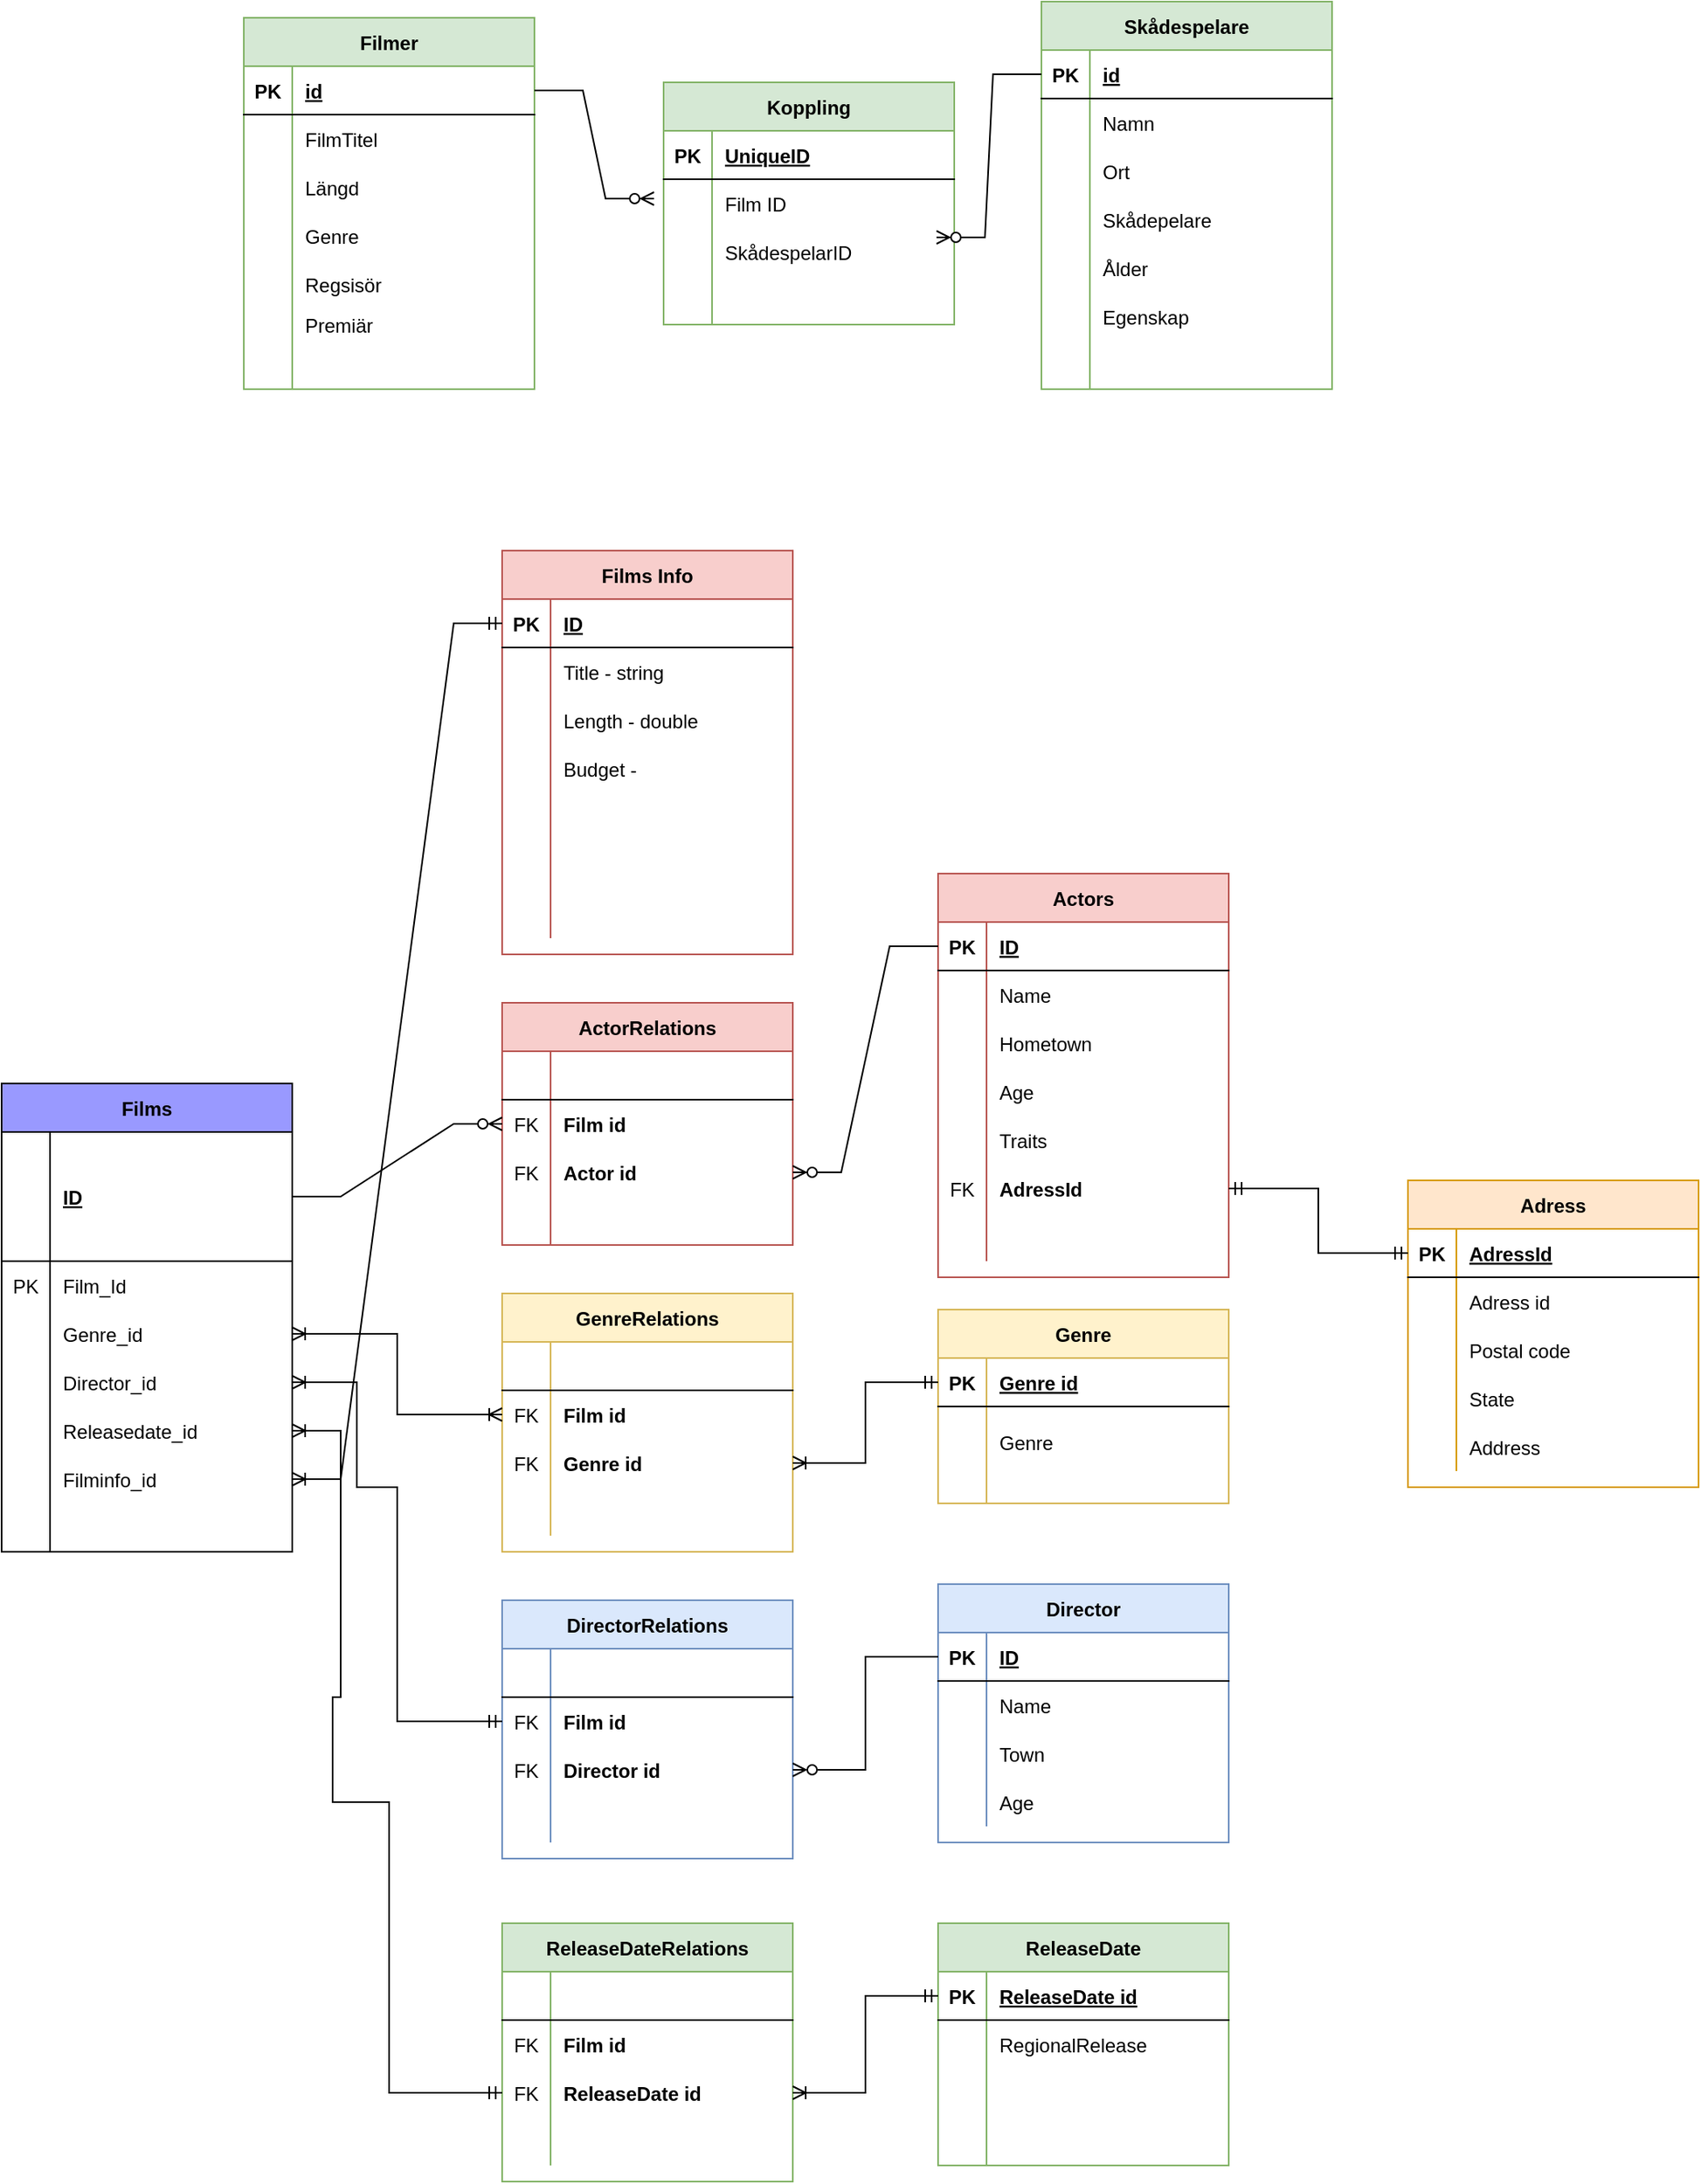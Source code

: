 <mxfile version="18.0.5" type="device"><diagram id="1SKPXFJHrsDs7YMUMOc_" name="Page-1"><mxGraphModel dx="2181" dy="702" grid="1" gridSize="10" guides="1" tooltips="1" connect="1" arrows="1" fold="1" page="1" pageScale="1" pageWidth="827" pageHeight="1169" math="0" shadow="0"><root><mxCell id="0"/><mxCell id="1" parent="0"/><mxCell id="uaD38LBQeNlOoymDVUzN-1" value="Filmer" style="shape=table;startSize=30;container=1;collapsible=1;childLayout=tableLayout;fixedRows=1;rowLines=0;fontStyle=1;align=center;resizeLast=1;fillColor=#d5e8d4;strokeColor=#82b366;" parent="1" vertex="1"><mxGeometry y="50" width="180" height="230" as="geometry"/></mxCell><mxCell id="uaD38LBQeNlOoymDVUzN-2" value="" style="shape=partialRectangle;collapsible=0;dropTarget=0;pointerEvents=0;fillColor=none;top=0;left=0;bottom=1;right=0;points=[[0,0.5],[1,0.5]];portConstraint=eastwest;" parent="uaD38LBQeNlOoymDVUzN-1" vertex="1"><mxGeometry y="30" width="180" height="30" as="geometry"/></mxCell><mxCell id="uaD38LBQeNlOoymDVUzN-3" value="PK" style="shape=partialRectangle;connectable=0;fillColor=none;top=0;left=0;bottom=0;right=0;fontStyle=1;overflow=hidden;" parent="uaD38LBQeNlOoymDVUzN-2" vertex="1"><mxGeometry width="30" height="30" as="geometry"><mxRectangle width="30" height="30" as="alternateBounds"/></mxGeometry></mxCell><mxCell id="uaD38LBQeNlOoymDVUzN-4" value="id" style="shape=partialRectangle;connectable=0;fillColor=none;top=0;left=0;bottom=0;right=0;align=left;spacingLeft=6;fontStyle=5;overflow=hidden;" parent="uaD38LBQeNlOoymDVUzN-2" vertex="1"><mxGeometry x="30" width="150" height="30" as="geometry"><mxRectangle width="150" height="30" as="alternateBounds"/></mxGeometry></mxCell><mxCell id="uaD38LBQeNlOoymDVUzN-5" value="" style="shape=partialRectangle;collapsible=0;dropTarget=0;pointerEvents=0;fillColor=none;top=0;left=0;bottom=0;right=0;points=[[0,0.5],[1,0.5]];portConstraint=eastwest;" parent="uaD38LBQeNlOoymDVUzN-1" vertex="1"><mxGeometry y="60" width="180" height="30" as="geometry"/></mxCell><mxCell id="uaD38LBQeNlOoymDVUzN-6" value="" style="shape=partialRectangle;connectable=0;fillColor=none;top=0;left=0;bottom=0;right=0;editable=1;overflow=hidden;" parent="uaD38LBQeNlOoymDVUzN-5" vertex="1"><mxGeometry width="30" height="30" as="geometry"><mxRectangle width="30" height="30" as="alternateBounds"/></mxGeometry></mxCell><mxCell id="uaD38LBQeNlOoymDVUzN-7" value="FilmTitel " style="shape=partialRectangle;connectable=0;fillColor=none;top=0;left=0;bottom=0;right=0;align=left;spacingLeft=6;overflow=hidden;" parent="uaD38LBQeNlOoymDVUzN-5" vertex="1"><mxGeometry x="30" width="150" height="30" as="geometry"><mxRectangle width="150" height="30" as="alternateBounds"/></mxGeometry></mxCell><mxCell id="uaD38LBQeNlOoymDVUzN-8" value="" style="shape=partialRectangle;collapsible=0;dropTarget=0;pointerEvents=0;fillColor=none;top=0;left=0;bottom=0;right=0;points=[[0,0.5],[1,0.5]];portConstraint=eastwest;" parent="uaD38LBQeNlOoymDVUzN-1" vertex="1"><mxGeometry y="90" width="180" height="30" as="geometry"/></mxCell><mxCell id="uaD38LBQeNlOoymDVUzN-9" value="" style="shape=partialRectangle;connectable=0;fillColor=none;top=0;left=0;bottom=0;right=0;editable=1;overflow=hidden;" parent="uaD38LBQeNlOoymDVUzN-8" vertex="1"><mxGeometry width="30" height="30" as="geometry"><mxRectangle width="30" height="30" as="alternateBounds"/></mxGeometry></mxCell><mxCell id="uaD38LBQeNlOoymDVUzN-10" value="Längd" style="shape=partialRectangle;connectable=0;fillColor=none;top=0;left=0;bottom=0;right=0;align=left;spacingLeft=6;overflow=hidden;" parent="uaD38LBQeNlOoymDVUzN-8" vertex="1"><mxGeometry x="30" width="150" height="30" as="geometry"><mxRectangle width="150" height="30" as="alternateBounds"/></mxGeometry></mxCell><mxCell id="uaD38LBQeNlOoymDVUzN-11" value="" style="shape=partialRectangle;collapsible=0;dropTarget=0;pointerEvents=0;fillColor=none;top=0;left=0;bottom=0;right=0;points=[[0,0.5],[1,0.5]];portConstraint=eastwest;" parent="uaD38LBQeNlOoymDVUzN-1" vertex="1"><mxGeometry y="120" width="180" height="30" as="geometry"/></mxCell><mxCell id="uaD38LBQeNlOoymDVUzN-12" value="" style="shape=partialRectangle;connectable=0;fillColor=none;top=0;left=0;bottom=0;right=0;editable=1;overflow=hidden;" parent="uaD38LBQeNlOoymDVUzN-11" vertex="1"><mxGeometry width="30" height="30" as="geometry"><mxRectangle width="30" height="30" as="alternateBounds"/></mxGeometry></mxCell><mxCell id="uaD38LBQeNlOoymDVUzN-13" value="Genre" style="shape=partialRectangle;connectable=0;fillColor=none;top=0;left=0;bottom=0;right=0;align=left;spacingLeft=6;overflow=hidden;" parent="uaD38LBQeNlOoymDVUzN-11" vertex="1"><mxGeometry x="30" width="150" height="30" as="geometry"><mxRectangle width="150" height="30" as="alternateBounds"/></mxGeometry></mxCell><mxCell id="uaD38LBQeNlOoymDVUzN-54" value="" style="shape=partialRectangle;collapsible=0;dropTarget=0;pointerEvents=0;fillColor=none;top=0;left=0;bottom=0;right=0;points=[[0,0.5],[1,0.5]];portConstraint=eastwest;" parent="uaD38LBQeNlOoymDVUzN-1" vertex="1"><mxGeometry y="150" width="180" height="30" as="geometry"/></mxCell><mxCell id="uaD38LBQeNlOoymDVUzN-55" value="" style="shape=partialRectangle;connectable=0;fillColor=none;top=0;left=0;bottom=0;right=0;editable=1;overflow=hidden;" parent="uaD38LBQeNlOoymDVUzN-54" vertex="1"><mxGeometry width="30" height="30" as="geometry"><mxRectangle width="30" height="30" as="alternateBounds"/></mxGeometry></mxCell><mxCell id="uaD38LBQeNlOoymDVUzN-56" value="Regsisör" style="shape=partialRectangle;connectable=0;fillColor=none;top=0;left=0;bottom=0;right=0;align=left;spacingLeft=6;overflow=hidden;" parent="uaD38LBQeNlOoymDVUzN-54" vertex="1"><mxGeometry x="30" width="150" height="30" as="geometry"><mxRectangle width="150" height="30" as="alternateBounds"/></mxGeometry></mxCell><mxCell id="uaD38LBQeNlOoymDVUzN-57" value="" style="shape=partialRectangle;collapsible=0;dropTarget=0;pointerEvents=0;fillColor=none;top=0;left=0;bottom=0;right=0;points=[[0,0.5],[1,0.5]];portConstraint=eastwest;" parent="uaD38LBQeNlOoymDVUzN-1" vertex="1"><mxGeometry y="180" width="180" height="20" as="geometry"/></mxCell><mxCell id="uaD38LBQeNlOoymDVUzN-58" value="" style="shape=partialRectangle;connectable=0;fillColor=none;top=0;left=0;bottom=0;right=0;editable=1;overflow=hidden;" parent="uaD38LBQeNlOoymDVUzN-57" vertex="1"><mxGeometry width="30" height="20" as="geometry"><mxRectangle width="30" height="20" as="alternateBounds"/></mxGeometry></mxCell><mxCell id="uaD38LBQeNlOoymDVUzN-59" value="Premiär" style="shape=partialRectangle;connectable=0;fillColor=none;top=0;left=0;bottom=0;right=0;align=left;spacingLeft=6;overflow=hidden;" parent="uaD38LBQeNlOoymDVUzN-57" vertex="1"><mxGeometry x="30" width="150" height="20" as="geometry"><mxRectangle width="150" height="20" as="alternateBounds"/></mxGeometry></mxCell><mxCell id="uaD38LBQeNlOoymDVUzN-51" value="" style="shape=partialRectangle;collapsible=0;dropTarget=0;pointerEvents=0;fillColor=none;top=0;left=0;bottom=0;right=0;points=[[0,0.5],[1,0.5]];portConstraint=eastwest;" parent="uaD38LBQeNlOoymDVUzN-1" vertex="1"><mxGeometry y="200" width="180" height="30" as="geometry"/></mxCell><mxCell id="uaD38LBQeNlOoymDVUzN-52" value="" style="shape=partialRectangle;connectable=0;fillColor=none;top=0;left=0;bottom=0;right=0;editable=1;overflow=hidden;" parent="uaD38LBQeNlOoymDVUzN-51" vertex="1"><mxGeometry width="30" height="30" as="geometry"><mxRectangle width="30" height="30" as="alternateBounds"/></mxGeometry></mxCell><mxCell id="uaD38LBQeNlOoymDVUzN-53" value="" style="shape=partialRectangle;connectable=0;fillColor=none;top=0;left=0;bottom=0;right=0;align=left;spacingLeft=6;overflow=hidden;" parent="uaD38LBQeNlOoymDVUzN-51" vertex="1"><mxGeometry x="30" width="150" height="30" as="geometry"><mxRectangle width="150" height="30" as="alternateBounds"/></mxGeometry></mxCell><mxCell id="uaD38LBQeNlOoymDVUzN-63" value="Skådespelare" style="shape=table;startSize=30;container=1;collapsible=1;childLayout=tableLayout;fixedRows=1;rowLines=0;fontStyle=1;align=center;resizeLast=1;fillColor=#d5e8d4;strokeColor=#82b366;" parent="1" vertex="1"><mxGeometry x="494" y="40" width="180" height="240" as="geometry"/></mxCell><mxCell id="uaD38LBQeNlOoymDVUzN-64" value="" style="shape=partialRectangle;collapsible=0;dropTarget=0;pointerEvents=0;fillColor=none;top=0;left=0;bottom=1;right=0;points=[[0,0.5],[1,0.5]];portConstraint=eastwest;" parent="uaD38LBQeNlOoymDVUzN-63" vertex="1"><mxGeometry y="30" width="180" height="30" as="geometry"/></mxCell><mxCell id="uaD38LBQeNlOoymDVUzN-65" value="PK" style="shape=partialRectangle;connectable=0;fillColor=none;top=0;left=0;bottom=0;right=0;fontStyle=1;overflow=hidden;" parent="uaD38LBQeNlOoymDVUzN-64" vertex="1"><mxGeometry width="30" height="30" as="geometry"><mxRectangle width="30" height="30" as="alternateBounds"/></mxGeometry></mxCell><mxCell id="uaD38LBQeNlOoymDVUzN-66" value="id" style="shape=partialRectangle;connectable=0;fillColor=none;top=0;left=0;bottom=0;right=0;align=left;spacingLeft=6;fontStyle=5;overflow=hidden;" parent="uaD38LBQeNlOoymDVUzN-64" vertex="1"><mxGeometry x="30" width="150" height="30" as="geometry"><mxRectangle width="150" height="30" as="alternateBounds"/></mxGeometry></mxCell><mxCell id="uaD38LBQeNlOoymDVUzN-67" value="" style="shape=partialRectangle;collapsible=0;dropTarget=0;pointerEvents=0;fillColor=none;top=0;left=0;bottom=0;right=0;points=[[0,0.5],[1,0.5]];portConstraint=eastwest;" parent="uaD38LBQeNlOoymDVUzN-63" vertex="1"><mxGeometry y="60" width="180" height="30" as="geometry"/></mxCell><mxCell id="uaD38LBQeNlOoymDVUzN-68" value="" style="shape=partialRectangle;connectable=0;fillColor=none;top=0;left=0;bottom=0;right=0;editable=1;overflow=hidden;" parent="uaD38LBQeNlOoymDVUzN-67" vertex="1"><mxGeometry width="30" height="30" as="geometry"><mxRectangle width="30" height="30" as="alternateBounds"/></mxGeometry></mxCell><mxCell id="uaD38LBQeNlOoymDVUzN-69" value="Namn    " style="shape=partialRectangle;connectable=0;fillColor=none;top=0;left=0;bottom=0;right=0;align=left;spacingLeft=6;overflow=hidden;" parent="uaD38LBQeNlOoymDVUzN-67" vertex="1"><mxGeometry x="30" width="150" height="30" as="geometry"><mxRectangle width="150" height="30" as="alternateBounds"/></mxGeometry></mxCell><mxCell id="uaD38LBQeNlOoymDVUzN-70" value="" style="shape=partialRectangle;collapsible=0;dropTarget=0;pointerEvents=0;fillColor=none;top=0;left=0;bottom=0;right=0;points=[[0,0.5],[1,0.5]];portConstraint=eastwest;" parent="uaD38LBQeNlOoymDVUzN-63" vertex="1"><mxGeometry y="90" width="180" height="30" as="geometry"/></mxCell><mxCell id="uaD38LBQeNlOoymDVUzN-71" value="" style="shape=partialRectangle;connectable=0;fillColor=none;top=0;left=0;bottom=0;right=0;editable=1;overflow=hidden;" parent="uaD38LBQeNlOoymDVUzN-70" vertex="1"><mxGeometry width="30" height="30" as="geometry"><mxRectangle width="30" height="30" as="alternateBounds"/></mxGeometry></mxCell><mxCell id="uaD38LBQeNlOoymDVUzN-72" value="Ort" style="shape=partialRectangle;connectable=0;fillColor=none;top=0;left=0;bottom=0;right=0;align=left;spacingLeft=6;overflow=hidden;" parent="uaD38LBQeNlOoymDVUzN-70" vertex="1"><mxGeometry x="30" width="150" height="30" as="geometry"><mxRectangle width="150" height="30" as="alternateBounds"/></mxGeometry></mxCell><mxCell id="uaD38LBQeNlOoymDVUzN-73" value="" style="shape=partialRectangle;collapsible=0;dropTarget=0;pointerEvents=0;fillColor=none;top=0;left=0;bottom=0;right=0;points=[[0,0.5],[1,0.5]];portConstraint=eastwest;" parent="uaD38LBQeNlOoymDVUzN-63" vertex="1"><mxGeometry y="120" width="180" height="30" as="geometry"/></mxCell><mxCell id="uaD38LBQeNlOoymDVUzN-74" value="" style="shape=partialRectangle;connectable=0;fillColor=none;top=0;left=0;bottom=0;right=0;editable=1;overflow=hidden;" parent="uaD38LBQeNlOoymDVUzN-73" vertex="1"><mxGeometry width="30" height="30" as="geometry"><mxRectangle width="30" height="30" as="alternateBounds"/></mxGeometry></mxCell><mxCell id="uaD38LBQeNlOoymDVUzN-75" value="Skådepelare" style="shape=partialRectangle;connectable=0;fillColor=none;top=0;left=0;bottom=0;right=0;align=left;spacingLeft=6;overflow=hidden;" parent="uaD38LBQeNlOoymDVUzN-73" vertex="1"><mxGeometry x="30" width="150" height="30" as="geometry"><mxRectangle width="150" height="30" as="alternateBounds"/></mxGeometry></mxCell><mxCell id="uaD38LBQeNlOoymDVUzN-76" value="" style="shape=partialRectangle;collapsible=0;dropTarget=0;pointerEvents=0;fillColor=none;top=0;left=0;bottom=0;right=0;points=[[0,0.5],[1,0.5]];portConstraint=eastwest;" parent="uaD38LBQeNlOoymDVUzN-63" vertex="1"><mxGeometry y="150" width="180" height="30" as="geometry"/></mxCell><mxCell id="uaD38LBQeNlOoymDVUzN-77" value="" style="shape=partialRectangle;connectable=0;fillColor=none;top=0;left=0;bottom=0;right=0;editable=1;overflow=hidden;" parent="uaD38LBQeNlOoymDVUzN-76" vertex="1"><mxGeometry width="30" height="30" as="geometry"><mxRectangle width="30" height="30" as="alternateBounds"/></mxGeometry></mxCell><mxCell id="uaD38LBQeNlOoymDVUzN-78" value="Ålder" style="shape=partialRectangle;connectable=0;fillColor=none;top=0;left=0;bottom=0;right=0;align=left;spacingLeft=6;overflow=hidden;" parent="uaD38LBQeNlOoymDVUzN-76" vertex="1"><mxGeometry x="30" width="150" height="30" as="geometry"><mxRectangle width="150" height="30" as="alternateBounds"/></mxGeometry></mxCell><mxCell id="uaD38LBQeNlOoymDVUzN-79" value="" style="shape=partialRectangle;collapsible=0;dropTarget=0;pointerEvents=0;fillColor=none;top=0;left=0;bottom=0;right=0;points=[[0,0.5],[1,0.5]];portConstraint=eastwest;" parent="uaD38LBQeNlOoymDVUzN-63" vertex="1"><mxGeometry y="180" width="180" height="30" as="geometry"/></mxCell><mxCell id="uaD38LBQeNlOoymDVUzN-80" value="" style="shape=partialRectangle;connectable=0;fillColor=none;top=0;left=0;bottom=0;right=0;editable=1;overflow=hidden;" parent="uaD38LBQeNlOoymDVUzN-79" vertex="1"><mxGeometry width="30" height="30" as="geometry"><mxRectangle width="30" height="30" as="alternateBounds"/></mxGeometry></mxCell><mxCell id="uaD38LBQeNlOoymDVUzN-81" value="Egenskap" style="shape=partialRectangle;connectable=0;fillColor=none;top=0;left=0;bottom=0;right=0;align=left;spacingLeft=6;overflow=hidden;" parent="uaD38LBQeNlOoymDVUzN-79" vertex="1"><mxGeometry x="30" width="150" height="30" as="geometry"><mxRectangle width="150" height="30" as="alternateBounds"/></mxGeometry></mxCell><mxCell id="uaD38LBQeNlOoymDVUzN-82" value="" style="shape=partialRectangle;collapsible=0;dropTarget=0;pointerEvents=0;fillColor=none;top=0;left=0;bottom=0;right=0;points=[[0,0.5],[1,0.5]];portConstraint=eastwest;" parent="uaD38LBQeNlOoymDVUzN-63" vertex="1"><mxGeometry y="210" width="180" height="30" as="geometry"/></mxCell><mxCell id="uaD38LBQeNlOoymDVUzN-83" value="" style="shape=partialRectangle;connectable=0;fillColor=none;top=0;left=0;bottom=0;right=0;editable=1;overflow=hidden;" parent="uaD38LBQeNlOoymDVUzN-82" vertex="1"><mxGeometry width="30" height="30" as="geometry"><mxRectangle width="30" height="30" as="alternateBounds"/></mxGeometry></mxCell><mxCell id="uaD38LBQeNlOoymDVUzN-84" value="" style="shape=partialRectangle;connectable=0;fillColor=none;top=0;left=0;bottom=0;right=0;align=left;spacingLeft=6;overflow=hidden;" parent="uaD38LBQeNlOoymDVUzN-82" vertex="1"><mxGeometry x="30" width="150" height="30" as="geometry"><mxRectangle width="150" height="30" as="alternateBounds"/></mxGeometry></mxCell><mxCell id="uaD38LBQeNlOoymDVUzN-86" value="Koppling" style="shape=table;startSize=30;container=1;collapsible=1;childLayout=tableLayout;fixedRows=1;rowLines=0;fontStyle=1;align=center;resizeLast=1;fillColor=#d5e8d4;strokeColor=#82b366;" parent="1" vertex="1"><mxGeometry x="260" y="90" width="180" height="150" as="geometry"/></mxCell><mxCell id="uaD38LBQeNlOoymDVUzN-87" value="" style="shape=partialRectangle;collapsible=0;dropTarget=0;pointerEvents=0;fillColor=none;top=0;left=0;bottom=1;right=0;points=[[0,0.5],[1,0.5]];portConstraint=eastwest;" parent="uaD38LBQeNlOoymDVUzN-86" vertex="1"><mxGeometry y="30" width="180" height="30" as="geometry"/></mxCell><mxCell id="uaD38LBQeNlOoymDVUzN-88" value="PK" style="shape=partialRectangle;connectable=0;fillColor=none;top=0;left=0;bottom=0;right=0;fontStyle=1;overflow=hidden;" parent="uaD38LBQeNlOoymDVUzN-87" vertex="1"><mxGeometry width="30" height="30" as="geometry"><mxRectangle width="30" height="30" as="alternateBounds"/></mxGeometry></mxCell><mxCell id="uaD38LBQeNlOoymDVUzN-89" value="UniqueID" style="shape=partialRectangle;connectable=0;fillColor=none;top=0;left=0;bottom=0;right=0;align=left;spacingLeft=6;fontStyle=5;overflow=hidden;" parent="uaD38LBQeNlOoymDVUzN-87" vertex="1"><mxGeometry x="30" width="150" height="30" as="geometry"><mxRectangle width="150" height="30" as="alternateBounds"/></mxGeometry></mxCell><mxCell id="uaD38LBQeNlOoymDVUzN-90" value="" style="shape=partialRectangle;collapsible=0;dropTarget=0;pointerEvents=0;fillColor=none;top=0;left=0;bottom=0;right=0;points=[[0,0.5],[1,0.5]];portConstraint=eastwest;" parent="uaD38LBQeNlOoymDVUzN-86" vertex="1"><mxGeometry y="60" width="180" height="30" as="geometry"/></mxCell><mxCell id="uaD38LBQeNlOoymDVUzN-91" value="" style="shape=partialRectangle;connectable=0;fillColor=none;top=0;left=0;bottom=0;right=0;editable=1;overflow=hidden;" parent="uaD38LBQeNlOoymDVUzN-90" vertex="1"><mxGeometry width="30" height="30" as="geometry"><mxRectangle width="30" height="30" as="alternateBounds"/></mxGeometry></mxCell><mxCell id="uaD38LBQeNlOoymDVUzN-92" value="Film ID" style="shape=partialRectangle;connectable=0;fillColor=none;top=0;left=0;bottom=0;right=0;align=left;spacingLeft=6;overflow=hidden;" parent="uaD38LBQeNlOoymDVUzN-90" vertex="1"><mxGeometry x="30" width="150" height="30" as="geometry"><mxRectangle width="150" height="30" as="alternateBounds"/></mxGeometry></mxCell><mxCell id="uaD38LBQeNlOoymDVUzN-93" value="" style="shape=partialRectangle;collapsible=0;dropTarget=0;pointerEvents=0;fillColor=none;top=0;left=0;bottom=0;right=0;points=[[0,0.5],[1,0.5]];portConstraint=eastwest;" parent="uaD38LBQeNlOoymDVUzN-86" vertex="1"><mxGeometry y="90" width="180" height="30" as="geometry"/></mxCell><mxCell id="uaD38LBQeNlOoymDVUzN-94" value="" style="shape=partialRectangle;connectable=0;fillColor=none;top=0;left=0;bottom=0;right=0;editable=1;overflow=hidden;" parent="uaD38LBQeNlOoymDVUzN-93" vertex="1"><mxGeometry width="30" height="30" as="geometry"><mxRectangle width="30" height="30" as="alternateBounds"/></mxGeometry></mxCell><mxCell id="uaD38LBQeNlOoymDVUzN-95" value="SkådespelarID" style="shape=partialRectangle;connectable=0;fillColor=none;top=0;left=0;bottom=0;right=0;align=left;spacingLeft=6;overflow=hidden;" parent="uaD38LBQeNlOoymDVUzN-93" vertex="1"><mxGeometry x="30" width="150" height="30" as="geometry"><mxRectangle width="150" height="30" as="alternateBounds"/></mxGeometry></mxCell><mxCell id="uaD38LBQeNlOoymDVUzN-96" value="" style="shape=partialRectangle;collapsible=0;dropTarget=0;pointerEvents=0;fillColor=none;top=0;left=0;bottom=0;right=0;points=[[0,0.5],[1,0.5]];portConstraint=eastwest;" parent="uaD38LBQeNlOoymDVUzN-86" vertex="1"><mxGeometry y="120" width="180" height="30" as="geometry"/></mxCell><mxCell id="uaD38LBQeNlOoymDVUzN-97" value="" style="shape=partialRectangle;connectable=0;fillColor=none;top=0;left=0;bottom=0;right=0;editable=1;overflow=hidden;" parent="uaD38LBQeNlOoymDVUzN-96" vertex="1"><mxGeometry width="30" height="30" as="geometry"><mxRectangle width="30" height="30" as="alternateBounds"/></mxGeometry></mxCell><mxCell id="uaD38LBQeNlOoymDVUzN-98" value="" style="shape=partialRectangle;connectable=0;fillColor=none;top=0;left=0;bottom=0;right=0;align=left;spacingLeft=6;overflow=hidden;" parent="uaD38LBQeNlOoymDVUzN-96" vertex="1"><mxGeometry x="30" width="150" height="30" as="geometry"><mxRectangle width="150" height="30" as="alternateBounds"/></mxGeometry></mxCell><mxCell id="uaD38LBQeNlOoymDVUzN-99" value="" style="edgeStyle=entityRelationEdgeStyle;fontSize=12;html=1;endArrow=ERzeroToMany;endFill=1;rounded=0;exitX=1;exitY=0.5;exitDx=0;exitDy=0;entryX=-0.033;entryY=0.4;entryDx=0;entryDy=0;entryPerimeter=0;" parent="1" source="uaD38LBQeNlOoymDVUzN-2" target="uaD38LBQeNlOoymDVUzN-90" edge="1"><mxGeometry width="100" height="100" relative="1" as="geometry"><mxPoint x="180" y="280" as="sourcePoint"/><mxPoint x="280" y="180" as="targetPoint"/></mxGeometry></mxCell><mxCell id="M8kO2nud-TltWhP5UD_0-1" value="" style="edgeStyle=entityRelationEdgeStyle;fontSize=12;html=1;endArrow=ERzeroToMany;endFill=1;rounded=0;entryX=0.939;entryY=0.2;entryDx=0;entryDy=0;entryPerimeter=0;" parent="1" source="uaD38LBQeNlOoymDVUzN-64" target="uaD38LBQeNlOoymDVUzN-93" edge="1"><mxGeometry width="100" height="100" relative="1" as="geometry"><mxPoint x="320" y="410" as="sourcePoint"/><mxPoint x="420" y="310" as="targetPoint"/></mxGeometry></mxCell><mxCell id="M8kO2nud-TltWhP5UD_0-3" value="Films" style="shape=table;startSize=30;container=1;collapsible=1;childLayout=tableLayout;fixedRows=1;rowLines=0;fontStyle=1;align=center;resizeLast=1;fillColor=#9999FF;" parent="1" vertex="1"><mxGeometry x="-150" y="710" width="180" height="290" as="geometry"/></mxCell><mxCell id="M8kO2nud-TltWhP5UD_0-4" value="" style="shape=tableRow;horizontal=0;startSize=0;swimlaneHead=0;swimlaneBody=0;fillColor=none;collapsible=0;dropTarget=0;points=[[0,0.5],[1,0.5]];portConstraint=eastwest;top=0;left=0;right=0;bottom=1;" parent="M8kO2nud-TltWhP5UD_0-3" vertex="1"><mxGeometry y="30" width="180" height="80" as="geometry"/></mxCell><mxCell id="M8kO2nud-TltWhP5UD_0-5" value="" style="shape=partialRectangle;connectable=0;fillColor=none;top=0;left=0;bottom=0;right=0;fontStyle=1;overflow=hidden;" parent="M8kO2nud-TltWhP5UD_0-4" vertex="1"><mxGeometry width="30" height="80" as="geometry"><mxRectangle width="30" height="80" as="alternateBounds"/></mxGeometry></mxCell><mxCell id="M8kO2nud-TltWhP5UD_0-6" value="ID" style="shape=partialRectangle;connectable=0;fillColor=none;top=0;left=0;bottom=0;right=0;align=left;spacingLeft=6;fontStyle=5;overflow=hidden;" parent="M8kO2nud-TltWhP5UD_0-4" vertex="1"><mxGeometry x="30" width="150" height="80" as="geometry"><mxRectangle width="150" height="80" as="alternateBounds"/></mxGeometry></mxCell><mxCell id="M8kO2nud-TltWhP5UD_0-7" value="" style="shape=tableRow;horizontal=0;startSize=0;swimlaneHead=0;swimlaneBody=0;fillColor=none;collapsible=0;dropTarget=0;points=[[0,0.5],[1,0.5]];portConstraint=eastwest;top=0;left=0;right=0;bottom=0;" parent="M8kO2nud-TltWhP5UD_0-3" vertex="1"><mxGeometry y="110" width="180" height="30" as="geometry"/></mxCell><mxCell id="M8kO2nud-TltWhP5UD_0-8" value="PK" style="shape=partialRectangle;connectable=0;fillColor=none;top=0;left=0;bottom=0;right=0;editable=1;overflow=hidden;" parent="M8kO2nud-TltWhP5UD_0-7" vertex="1"><mxGeometry width="30" height="30" as="geometry"><mxRectangle width="30" height="30" as="alternateBounds"/></mxGeometry></mxCell><mxCell id="M8kO2nud-TltWhP5UD_0-9" value="Film_Id" style="shape=partialRectangle;connectable=0;fillColor=none;top=0;left=0;bottom=0;right=0;align=left;spacingLeft=6;overflow=hidden;" parent="M8kO2nud-TltWhP5UD_0-7" vertex="1"><mxGeometry x="30" width="150" height="30" as="geometry"><mxRectangle width="150" height="30" as="alternateBounds"/></mxGeometry></mxCell><mxCell id="M8kO2nud-TltWhP5UD_0-13" value="" style="shape=tableRow;horizontal=0;startSize=0;swimlaneHead=0;swimlaneBody=0;fillColor=none;collapsible=0;dropTarget=0;points=[[0,0.5],[1,0.5]];portConstraint=eastwest;top=0;left=0;right=0;bottom=0;" parent="M8kO2nud-TltWhP5UD_0-3" vertex="1"><mxGeometry y="140" width="180" height="30" as="geometry"/></mxCell><mxCell id="M8kO2nud-TltWhP5UD_0-14" value="" style="shape=partialRectangle;connectable=0;fillColor=none;top=0;left=0;bottom=0;right=0;editable=1;overflow=hidden;" parent="M8kO2nud-TltWhP5UD_0-13" vertex="1"><mxGeometry width="30" height="30" as="geometry"><mxRectangle width="30" height="30" as="alternateBounds"/></mxGeometry></mxCell><mxCell id="M8kO2nud-TltWhP5UD_0-15" value="Genre_id" style="shape=partialRectangle;connectable=0;fillColor=none;top=0;left=0;bottom=0;right=0;align=left;spacingLeft=6;overflow=hidden;" parent="M8kO2nud-TltWhP5UD_0-13" vertex="1"><mxGeometry x="30" width="150" height="30" as="geometry"><mxRectangle width="150" height="30" as="alternateBounds"/></mxGeometry></mxCell><mxCell id="M8kO2nud-TltWhP5UD_0-16" value="" style="shape=tableRow;horizontal=0;startSize=0;swimlaneHead=0;swimlaneBody=0;fillColor=none;collapsible=0;dropTarget=0;points=[[0,0.5],[1,0.5]];portConstraint=eastwest;top=0;left=0;right=0;bottom=0;" parent="M8kO2nud-TltWhP5UD_0-3" vertex="1"><mxGeometry y="170" width="180" height="30" as="geometry"/></mxCell><mxCell id="M8kO2nud-TltWhP5UD_0-17" value="" style="shape=partialRectangle;connectable=0;fillColor=none;top=0;left=0;bottom=0;right=0;editable=1;overflow=hidden;" parent="M8kO2nud-TltWhP5UD_0-16" vertex="1"><mxGeometry width="30" height="30" as="geometry"><mxRectangle width="30" height="30" as="alternateBounds"/></mxGeometry></mxCell><mxCell id="M8kO2nud-TltWhP5UD_0-18" value="Director_id" style="shape=partialRectangle;connectable=0;fillColor=none;top=0;left=0;bottom=0;right=0;align=left;spacingLeft=6;overflow=hidden;" parent="M8kO2nud-TltWhP5UD_0-16" vertex="1"><mxGeometry x="30" width="150" height="30" as="geometry"><mxRectangle width="150" height="30" as="alternateBounds"/></mxGeometry></mxCell><mxCell id="M8kO2nud-TltWhP5UD_0-19" value="" style="shape=tableRow;horizontal=0;startSize=0;swimlaneHead=0;swimlaneBody=0;fillColor=none;collapsible=0;dropTarget=0;points=[[0,0.5],[1,0.5]];portConstraint=eastwest;top=0;left=0;right=0;bottom=0;" parent="M8kO2nud-TltWhP5UD_0-3" vertex="1"><mxGeometry y="200" width="180" height="30" as="geometry"/></mxCell><mxCell id="M8kO2nud-TltWhP5UD_0-20" value="" style="shape=partialRectangle;connectable=0;fillColor=none;top=0;left=0;bottom=0;right=0;editable=1;overflow=hidden;" parent="M8kO2nud-TltWhP5UD_0-19" vertex="1"><mxGeometry width="30" height="30" as="geometry"><mxRectangle width="30" height="30" as="alternateBounds"/></mxGeometry></mxCell><mxCell id="M8kO2nud-TltWhP5UD_0-21" value="Releasedate_id" style="shape=partialRectangle;connectable=0;fillColor=none;top=0;left=0;bottom=0;right=0;align=left;spacingLeft=6;overflow=hidden;" parent="M8kO2nud-TltWhP5UD_0-19" vertex="1"><mxGeometry x="30" width="150" height="30" as="geometry"><mxRectangle width="150" height="30" as="alternateBounds"/></mxGeometry></mxCell><mxCell id="M8kO2nud-TltWhP5UD_0-216" value="" style="shape=tableRow;horizontal=0;startSize=0;swimlaneHead=0;swimlaneBody=0;fillColor=none;collapsible=0;dropTarget=0;points=[[0,0.5],[1,0.5]];portConstraint=eastwest;top=0;left=0;right=0;bottom=0;" parent="M8kO2nud-TltWhP5UD_0-3" vertex="1"><mxGeometry y="230" width="180" height="30" as="geometry"/></mxCell><mxCell id="M8kO2nud-TltWhP5UD_0-217" value="" style="shape=partialRectangle;connectable=0;fillColor=none;top=0;left=0;bottom=0;right=0;editable=1;overflow=hidden;" parent="M8kO2nud-TltWhP5UD_0-216" vertex="1"><mxGeometry width="30" height="30" as="geometry"><mxRectangle width="30" height="30" as="alternateBounds"/></mxGeometry></mxCell><mxCell id="M8kO2nud-TltWhP5UD_0-218" value="Filminfo_id" style="shape=partialRectangle;connectable=0;fillColor=none;top=0;left=0;bottom=0;right=0;align=left;spacingLeft=6;overflow=hidden;" parent="M8kO2nud-TltWhP5UD_0-216" vertex="1"><mxGeometry x="30" width="150" height="30" as="geometry"><mxRectangle width="150" height="30" as="alternateBounds"/></mxGeometry></mxCell><mxCell id="M8kO2nud-TltWhP5UD_0-10" value="" style="shape=tableRow;horizontal=0;startSize=0;swimlaneHead=0;swimlaneBody=0;fillColor=none;collapsible=0;dropTarget=0;points=[[0,0.5],[1,0.5]];portConstraint=eastwest;top=0;left=0;right=0;bottom=0;" parent="M8kO2nud-TltWhP5UD_0-3" vertex="1"><mxGeometry y="260" width="180" height="30" as="geometry"/></mxCell><mxCell id="M8kO2nud-TltWhP5UD_0-11" value="" style="shape=partialRectangle;connectable=0;fillColor=none;top=0;left=0;bottom=0;right=0;editable=1;overflow=hidden;" parent="M8kO2nud-TltWhP5UD_0-10" vertex="1"><mxGeometry width="30" height="30" as="geometry"><mxRectangle width="30" height="30" as="alternateBounds"/></mxGeometry></mxCell><mxCell id="M8kO2nud-TltWhP5UD_0-12" value="" style="shape=partialRectangle;connectable=0;fillColor=none;top=0;left=0;bottom=0;right=0;align=left;spacingLeft=6;overflow=hidden;" parent="M8kO2nud-TltWhP5UD_0-10" vertex="1"><mxGeometry x="30" width="150" height="30" as="geometry"><mxRectangle width="150" height="30" as="alternateBounds"/></mxGeometry></mxCell><mxCell id="M8kO2nud-TltWhP5UD_0-22" value="Actors" style="shape=table;startSize=30;container=1;collapsible=1;childLayout=tableLayout;fixedRows=1;rowLines=0;fontStyle=1;align=center;resizeLast=1;fillColor=#f8cecc;strokeColor=#b85450;" parent="1" vertex="1"><mxGeometry x="430" y="580" width="180" height="250" as="geometry"/></mxCell><mxCell id="M8kO2nud-TltWhP5UD_0-23" value="" style="shape=tableRow;horizontal=0;startSize=0;swimlaneHead=0;swimlaneBody=0;fillColor=none;collapsible=0;dropTarget=0;points=[[0,0.5],[1,0.5]];portConstraint=eastwest;top=0;left=0;right=0;bottom=1;" parent="M8kO2nud-TltWhP5UD_0-22" vertex="1"><mxGeometry y="30" width="180" height="30" as="geometry"/></mxCell><mxCell id="M8kO2nud-TltWhP5UD_0-24" value="PK" style="shape=partialRectangle;connectable=0;fillColor=none;top=0;left=0;bottom=0;right=0;fontStyle=1;overflow=hidden;" parent="M8kO2nud-TltWhP5UD_0-23" vertex="1"><mxGeometry width="30" height="30" as="geometry"><mxRectangle width="30" height="30" as="alternateBounds"/></mxGeometry></mxCell><mxCell id="M8kO2nud-TltWhP5UD_0-25" value="ID" style="shape=partialRectangle;connectable=0;fillColor=none;top=0;left=0;bottom=0;right=0;align=left;spacingLeft=6;fontStyle=5;overflow=hidden;" parent="M8kO2nud-TltWhP5UD_0-23" vertex="1"><mxGeometry x="30" width="150" height="30" as="geometry"><mxRectangle width="150" height="30" as="alternateBounds"/></mxGeometry></mxCell><mxCell id="M8kO2nud-TltWhP5UD_0-26" value="" style="shape=tableRow;horizontal=0;startSize=0;swimlaneHead=0;swimlaneBody=0;fillColor=none;collapsible=0;dropTarget=0;points=[[0,0.5],[1,0.5]];portConstraint=eastwest;top=0;left=0;right=0;bottom=0;" parent="M8kO2nud-TltWhP5UD_0-22" vertex="1"><mxGeometry y="60" width="180" height="30" as="geometry"/></mxCell><mxCell id="M8kO2nud-TltWhP5UD_0-27" value="" style="shape=partialRectangle;connectable=0;fillColor=none;top=0;left=0;bottom=0;right=0;editable=1;overflow=hidden;" parent="M8kO2nud-TltWhP5UD_0-26" vertex="1"><mxGeometry width="30" height="30" as="geometry"><mxRectangle width="30" height="30" as="alternateBounds"/></mxGeometry></mxCell><mxCell id="M8kO2nud-TltWhP5UD_0-28" value="Name" style="shape=partialRectangle;connectable=0;fillColor=none;top=0;left=0;bottom=0;right=0;align=left;spacingLeft=6;overflow=hidden;" parent="M8kO2nud-TltWhP5UD_0-26" vertex="1"><mxGeometry x="30" width="150" height="30" as="geometry"><mxRectangle width="150" height="30" as="alternateBounds"/></mxGeometry></mxCell><mxCell id="M8kO2nud-TltWhP5UD_0-29" value="" style="shape=tableRow;horizontal=0;startSize=0;swimlaneHead=0;swimlaneBody=0;fillColor=none;collapsible=0;dropTarget=0;points=[[0,0.5],[1,0.5]];portConstraint=eastwest;top=0;left=0;right=0;bottom=0;" parent="M8kO2nud-TltWhP5UD_0-22" vertex="1"><mxGeometry y="90" width="180" height="30" as="geometry"/></mxCell><mxCell id="M8kO2nud-TltWhP5UD_0-30" value="" style="shape=partialRectangle;connectable=0;fillColor=none;top=0;left=0;bottom=0;right=0;editable=1;overflow=hidden;" parent="M8kO2nud-TltWhP5UD_0-29" vertex="1"><mxGeometry width="30" height="30" as="geometry"><mxRectangle width="30" height="30" as="alternateBounds"/></mxGeometry></mxCell><mxCell id="M8kO2nud-TltWhP5UD_0-31" value="Hometown" style="shape=partialRectangle;connectable=0;fillColor=none;top=0;left=0;bottom=0;right=0;align=left;spacingLeft=6;overflow=hidden;" parent="M8kO2nud-TltWhP5UD_0-29" vertex="1"><mxGeometry x="30" width="150" height="30" as="geometry"><mxRectangle width="150" height="30" as="alternateBounds"/></mxGeometry></mxCell><mxCell id="M8kO2nud-TltWhP5UD_0-35" value="" style="shape=tableRow;horizontal=0;startSize=0;swimlaneHead=0;swimlaneBody=0;fillColor=none;collapsible=0;dropTarget=0;points=[[0,0.5],[1,0.5]];portConstraint=eastwest;top=0;left=0;right=0;bottom=0;" parent="M8kO2nud-TltWhP5UD_0-22" vertex="1"><mxGeometry y="120" width="180" height="30" as="geometry"/></mxCell><mxCell id="M8kO2nud-TltWhP5UD_0-36" value="" style="shape=partialRectangle;connectable=0;fillColor=none;top=0;left=0;bottom=0;right=0;editable=1;overflow=hidden;" parent="M8kO2nud-TltWhP5UD_0-35" vertex="1"><mxGeometry width="30" height="30" as="geometry"><mxRectangle width="30" height="30" as="alternateBounds"/></mxGeometry></mxCell><mxCell id="M8kO2nud-TltWhP5UD_0-37" value="Age" style="shape=partialRectangle;connectable=0;fillColor=none;top=0;left=0;bottom=0;right=0;align=left;spacingLeft=6;overflow=hidden;" parent="M8kO2nud-TltWhP5UD_0-35" vertex="1"><mxGeometry x="30" width="150" height="30" as="geometry"><mxRectangle width="150" height="30" as="alternateBounds"/></mxGeometry></mxCell><mxCell id="M8kO2nud-TltWhP5UD_0-38" value="" style="shape=tableRow;horizontal=0;startSize=0;swimlaneHead=0;swimlaneBody=0;fillColor=none;collapsible=0;dropTarget=0;points=[[0,0.5],[1,0.5]];portConstraint=eastwest;top=0;left=0;right=0;bottom=0;" parent="M8kO2nud-TltWhP5UD_0-22" vertex="1"><mxGeometry y="150" width="180" height="30" as="geometry"/></mxCell><mxCell id="M8kO2nud-TltWhP5UD_0-39" value="" style="shape=partialRectangle;connectable=0;fillColor=none;top=0;left=0;bottom=0;right=0;editable=1;overflow=hidden;" parent="M8kO2nud-TltWhP5UD_0-38" vertex="1"><mxGeometry width="30" height="30" as="geometry"><mxRectangle width="30" height="30" as="alternateBounds"/></mxGeometry></mxCell><mxCell id="M8kO2nud-TltWhP5UD_0-40" value="Traits" style="shape=partialRectangle;connectable=0;fillColor=none;top=0;left=0;bottom=0;right=0;align=left;spacingLeft=6;overflow=hidden;" parent="M8kO2nud-TltWhP5UD_0-38" vertex="1"><mxGeometry x="30" width="150" height="30" as="geometry"><mxRectangle width="150" height="30" as="alternateBounds"/></mxGeometry></mxCell><mxCell id="M8kO2nud-TltWhP5UD_0-41" value="" style="shape=tableRow;horizontal=0;startSize=0;swimlaneHead=0;swimlaneBody=0;fillColor=none;collapsible=0;dropTarget=0;points=[[0,0.5],[1,0.5]];portConstraint=eastwest;top=0;left=0;right=0;bottom=0;" parent="M8kO2nud-TltWhP5UD_0-22" vertex="1"><mxGeometry y="180" width="180" height="30" as="geometry"/></mxCell><mxCell id="M8kO2nud-TltWhP5UD_0-42" value="FK" style="shape=partialRectangle;connectable=0;fillColor=none;top=0;left=0;bottom=0;right=0;editable=1;overflow=hidden;" parent="M8kO2nud-TltWhP5UD_0-41" vertex="1"><mxGeometry width="30" height="30" as="geometry"><mxRectangle width="30" height="30" as="alternateBounds"/></mxGeometry></mxCell><mxCell id="M8kO2nud-TltWhP5UD_0-43" value="AdressId" style="shape=partialRectangle;connectable=0;fillColor=none;top=0;left=0;bottom=0;right=0;align=left;spacingLeft=6;overflow=hidden;fontStyle=1" parent="M8kO2nud-TltWhP5UD_0-41" vertex="1"><mxGeometry x="30" width="150" height="30" as="geometry"><mxRectangle width="150" height="30" as="alternateBounds"/></mxGeometry></mxCell><mxCell id="M8kO2nud-TltWhP5UD_0-32" value="" style="shape=tableRow;horizontal=0;startSize=0;swimlaneHead=0;swimlaneBody=0;fillColor=none;collapsible=0;dropTarget=0;points=[[0,0.5],[1,0.5]];portConstraint=eastwest;top=0;left=0;right=0;bottom=0;" parent="M8kO2nud-TltWhP5UD_0-22" vertex="1"><mxGeometry y="210" width="180" height="30" as="geometry"/></mxCell><mxCell id="M8kO2nud-TltWhP5UD_0-33" value="" style="shape=partialRectangle;connectable=0;fillColor=none;top=0;left=0;bottom=0;right=0;editable=1;overflow=hidden;" parent="M8kO2nud-TltWhP5UD_0-32" vertex="1"><mxGeometry width="30" height="30" as="geometry"><mxRectangle width="30" height="30" as="alternateBounds"/></mxGeometry></mxCell><mxCell id="M8kO2nud-TltWhP5UD_0-34" value="" style="shape=partialRectangle;connectable=0;fillColor=none;top=0;left=0;bottom=0;right=0;align=left;spacingLeft=6;overflow=hidden;" parent="M8kO2nud-TltWhP5UD_0-32" vertex="1"><mxGeometry x="30" width="150" height="30" as="geometry"><mxRectangle width="150" height="30" as="alternateBounds"/></mxGeometry></mxCell><mxCell id="M8kO2nud-TltWhP5UD_0-44" value="ActorRelations" style="shape=table;startSize=30;container=1;collapsible=1;childLayout=tableLayout;fixedRows=1;rowLines=0;fontStyle=1;align=center;resizeLast=1;fillColor=#f8cecc;strokeColor=#b85450;" parent="1" vertex="1"><mxGeometry x="160" y="660" width="180" height="150" as="geometry"/></mxCell><mxCell id="M8kO2nud-TltWhP5UD_0-45" value="" style="shape=tableRow;horizontal=0;startSize=0;swimlaneHead=0;swimlaneBody=0;fillColor=none;collapsible=0;dropTarget=0;points=[[0,0.5],[1,0.5]];portConstraint=eastwest;top=0;left=0;right=0;bottom=1;" parent="M8kO2nud-TltWhP5UD_0-44" vertex="1"><mxGeometry y="30" width="180" height="30" as="geometry"/></mxCell><mxCell id="M8kO2nud-TltWhP5UD_0-46" value="" style="shape=partialRectangle;connectable=0;fillColor=none;top=0;left=0;bottom=0;right=0;fontStyle=1;overflow=hidden;" parent="M8kO2nud-TltWhP5UD_0-45" vertex="1"><mxGeometry width="30" height="30" as="geometry"><mxRectangle width="30" height="30" as="alternateBounds"/></mxGeometry></mxCell><mxCell id="M8kO2nud-TltWhP5UD_0-47" value="" style="shape=partialRectangle;connectable=0;fillColor=none;top=0;left=0;bottom=0;right=0;align=left;spacingLeft=6;fontStyle=5;overflow=hidden;" parent="M8kO2nud-TltWhP5UD_0-45" vertex="1"><mxGeometry x="30" width="150" height="30" as="geometry"><mxRectangle width="150" height="30" as="alternateBounds"/></mxGeometry></mxCell><mxCell id="M8kO2nud-TltWhP5UD_0-48" value="" style="shape=tableRow;horizontal=0;startSize=0;swimlaneHead=0;swimlaneBody=0;fillColor=none;collapsible=0;dropTarget=0;points=[[0,0.5],[1,0.5]];portConstraint=eastwest;top=0;left=0;right=0;bottom=0;" parent="M8kO2nud-TltWhP5UD_0-44" vertex="1"><mxGeometry y="60" width="180" height="30" as="geometry"/></mxCell><mxCell id="M8kO2nud-TltWhP5UD_0-49" value="FK" style="shape=partialRectangle;connectable=0;fillColor=none;top=0;left=0;bottom=0;right=0;editable=1;overflow=hidden;" parent="M8kO2nud-TltWhP5UD_0-48" vertex="1"><mxGeometry width="30" height="30" as="geometry"><mxRectangle width="30" height="30" as="alternateBounds"/></mxGeometry></mxCell><mxCell id="M8kO2nud-TltWhP5UD_0-50" value="Film id" style="shape=partialRectangle;connectable=0;fillColor=none;top=0;left=0;bottom=0;right=0;align=left;spacingLeft=6;overflow=hidden;fontStyle=1" parent="M8kO2nud-TltWhP5UD_0-48" vertex="1"><mxGeometry x="30" width="150" height="30" as="geometry"><mxRectangle width="150" height="30" as="alternateBounds"/></mxGeometry></mxCell><mxCell id="M8kO2nud-TltWhP5UD_0-51" value="" style="shape=tableRow;horizontal=0;startSize=0;swimlaneHead=0;swimlaneBody=0;fillColor=none;collapsible=0;dropTarget=0;points=[[0,0.5],[1,0.5]];portConstraint=eastwest;top=0;left=0;right=0;bottom=0;" parent="M8kO2nud-TltWhP5UD_0-44" vertex="1"><mxGeometry y="90" width="180" height="30" as="geometry"/></mxCell><mxCell id="M8kO2nud-TltWhP5UD_0-52" value="FK" style="shape=partialRectangle;connectable=0;fillColor=none;top=0;left=0;bottom=0;right=0;editable=1;overflow=hidden;" parent="M8kO2nud-TltWhP5UD_0-51" vertex="1"><mxGeometry width="30" height="30" as="geometry"><mxRectangle width="30" height="30" as="alternateBounds"/></mxGeometry></mxCell><mxCell id="M8kO2nud-TltWhP5UD_0-53" value="Actor id" style="shape=partialRectangle;connectable=0;fillColor=none;top=0;left=0;bottom=0;right=0;align=left;spacingLeft=6;overflow=hidden;fontStyle=1" parent="M8kO2nud-TltWhP5UD_0-51" vertex="1"><mxGeometry x="30" width="150" height="30" as="geometry"><mxRectangle width="150" height="30" as="alternateBounds"/></mxGeometry></mxCell><mxCell id="M8kO2nud-TltWhP5UD_0-54" value="" style="shape=tableRow;horizontal=0;startSize=0;swimlaneHead=0;swimlaneBody=0;fillColor=none;collapsible=0;dropTarget=0;points=[[0,0.5],[1,0.5]];portConstraint=eastwest;top=0;left=0;right=0;bottom=0;" parent="M8kO2nud-TltWhP5UD_0-44" vertex="1"><mxGeometry y="120" width="180" height="30" as="geometry"/></mxCell><mxCell id="M8kO2nud-TltWhP5UD_0-55" value="" style="shape=partialRectangle;connectable=0;fillColor=none;top=0;left=0;bottom=0;right=0;editable=1;overflow=hidden;" parent="M8kO2nud-TltWhP5UD_0-54" vertex="1"><mxGeometry width="30" height="30" as="geometry"><mxRectangle width="30" height="30" as="alternateBounds"/></mxGeometry></mxCell><mxCell id="M8kO2nud-TltWhP5UD_0-56" value="" style="shape=partialRectangle;connectable=0;fillColor=none;top=0;left=0;bottom=0;right=0;align=left;spacingLeft=6;overflow=hidden;" parent="M8kO2nud-TltWhP5UD_0-54" vertex="1"><mxGeometry x="30" width="150" height="30" as="geometry"><mxRectangle width="150" height="30" as="alternateBounds"/></mxGeometry></mxCell><mxCell id="M8kO2nud-TltWhP5UD_0-57" value="" style="edgeStyle=entityRelationEdgeStyle;fontSize=12;html=1;endArrow=ERzeroToMany;endFill=1;rounded=0;entryX=0;entryY=0.5;entryDx=0;entryDy=0;exitX=1;exitY=0.5;exitDx=0;exitDy=0;" parent="1" source="M8kO2nud-TltWhP5UD_0-4" target="M8kO2nud-TltWhP5UD_0-48" edge="1"><mxGeometry width="100" height="100" relative="1" as="geometry"><mxPoint x="60" y="800" as="sourcePoint"/><mxPoint x="280" y="950" as="targetPoint"/></mxGeometry></mxCell><mxCell id="M8kO2nud-TltWhP5UD_0-58" value="" style="edgeStyle=entityRelationEdgeStyle;fontSize=12;html=1;endArrow=ERzeroToMany;endFill=1;rounded=0;entryX=1;entryY=0.5;entryDx=0;entryDy=0;exitX=0;exitY=0.5;exitDx=0;exitDy=0;" parent="1" source="M8kO2nud-TltWhP5UD_0-23" target="M8kO2nud-TltWhP5UD_0-51" edge="1"><mxGeometry width="100" height="100" relative="1" as="geometry"><mxPoint x="180" y="1050" as="sourcePoint"/><mxPoint x="280" y="950" as="targetPoint"/></mxGeometry></mxCell><mxCell id="M8kO2nud-TltWhP5UD_0-59" value="Director" style="shape=table;startSize=30;container=1;collapsible=1;childLayout=tableLayout;fixedRows=1;rowLines=0;fontStyle=1;align=center;resizeLast=1;fillColor=#dae8fc;strokeColor=#6c8ebf;" parent="1" vertex="1"><mxGeometry x="430" y="1020" width="180" height="160" as="geometry"/></mxCell><mxCell id="M8kO2nud-TltWhP5UD_0-60" value="" style="shape=tableRow;horizontal=0;startSize=0;swimlaneHead=0;swimlaneBody=0;fillColor=none;collapsible=0;dropTarget=0;points=[[0,0.5],[1,0.5]];portConstraint=eastwest;top=0;left=0;right=0;bottom=1;" parent="M8kO2nud-TltWhP5UD_0-59" vertex="1"><mxGeometry y="30" width="180" height="30" as="geometry"/></mxCell><mxCell id="M8kO2nud-TltWhP5UD_0-61" value="PK" style="shape=partialRectangle;connectable=0;fillColor=none;top=0;left=0;bottom=0;right=0;fontStyle=1;overflow=hidden;" parent="M8kO2nud-TltWhP5UD_0-60" vertex="1"><mxGeometry width="30" height="30" as="geometry"><mxRectangle width="30" height="30" as="alternateBounds"/></mxGeometry></mxCell><mxCell id="M8kO2nud-TltWhP5UD_0-62" value="ID" style="shape=partialRectangle;connectable=0;fillColor=none;top=0;left=0;bottom=0;right=0;align=left;spacingLeft=6;fontStyle=5;overflow=hidden;" parent="M8kO2nud-TltWhP5UD_0-60" vertex="1"><mxGeometry x="30" width="150" height="30" as="geometry"><mxRectangle width="150" height="30" as="alternateBounds"/></mxGeometry></mxCell><mxCell id="M8kO2nud-TltWhP5UD_0-63" value="" style="shape=tableRow;horizontal=0;startSize=0;swimlaneHead=0;swimlaneBody=0;fillColor=none;collapsible=0;dropTarget=0;points=[[0,0.5],[1,0.5]];portConstraint=eastwest;top=0;left=0;right=0;bottom=0;" parent="M8kO2nud-TltWhP5UD_0-59" vertex="1"><mxGeometry y="60" width="180" height="30" as="geometry"/></mxCell><mxCell id="M8kO2nud-TltWhP5UD_0-64" value="" style="shape=partialRectangle;connectable=0;fillColor=none;top=0;left=0;bottom=0;right=0;editable=1;overflow=hidden;" parent="M8kO2nud-TltWhP5UD_0-63" vertex="1"><mxGeometry width="30" height="30" as="geometry"><mxRectangle width="30" height="30" as="alternateBounds"/></mxGeometry></mxCell><mxCell id="M8kO2nud-TltWhP5UD_0-65" value="Name" style="shape=partialRectangle;connectable=0;fillColor=none;top=0;left=0;bottom=0;right=0;align=left;spacingLeft=6;overflow=hidden;" parent="M8kO2nud-TltWhP5UD_0-63" vertex="1"><mxGeometry x="30" width="150" height="30" as="geometry"><mxRectangle width="150" height="30" as="alternateBounds"/></mxGeometry></mxCell><mxCell id="M8kO2nud-TltWhP5UD_0-66" value="" style="shape=tableRow;horizontal=0;startSize=0;swimlaneHead=0;swimlaneBody=0;fillColor=none;collapsible=0;dropTarget=0;points=[[0,0.5],[1,0.5]];portConstraint=eastwest;top=0;left=0;right=0;bottom=0;" parent="M8kO2nud-TltWhP5UD_0-59" vertex="1"><mxGeometry y="90" width="180" height="30" as="geometry"/></mxCell><mxCell id="M8kO2nud-TltWhP5UD_0-67" value="" style="shape=partialRectangle;connectable=0;fillColor=none;top=0;left=0;bottom=0;right=0;editable=1;overflow=hidden;" parent="M8kO2nud-TltWhP5UD_0-66" vertex="1"><mxGeometry width="30" height="30" as="geometry"><mxRectangle width="30" height="30" as="alternateBounds"/></mxGeometry></mxCell><mxCell id="M8kO2nud-TltWhP5UD_0-68" value="Town" style="shape=partialRectangle;connectable=0;fillColor=none;top=0;left=0;bottom=0;right=0;align=left;spacingLeft=6;overflow=hidden;" parent="M8kO2nud-TltWhP5UD_0-66" vertex="1"><mxGeometry x="30" width="150" height="30" as="geometry"><mxRectangle width="150" height="30" as="alternateBounds"/></mxGeometry></mxCell><mxCell id="M8kO2nud-TltWhP5UD_0-69" value="" style="shape=tableRow;horizontal=0;startSize=0;swimlaneHead=0;swimlaneBody=0;fillColor=none;collapsible=0;dropTarget=0;points=[[0,0.5],[1,0.5]];portConstraint=eastwest;top=0;left=0;right=0;bottom=0;" parent="M8kO2nud-TltWhP5UD_0-59" vertex="1"><mxGeometry y="120" width="180" height="30" as="geometry"/></mxCell><mxCell id="M8kO2nud-TltWhP5UD_0-70" value="" style="shape=partialRectangle;connectable=0;fillColor=none;top=0;left=0;bottom=0;right=0;editable=1;overflow=hidden;" parent="M8kO2nud-TltWhP5UD_0-69" vertex="1"><mxGeometry width="30" height="30" as="geometry"><mxRectangle width="30" height="30" as="alternateBounds"/></mxGeometry></mxCell><mxCell id="M8kO2nud-TltWhP5UD_0-71" value="Age" style="shape=partialRectangle;connectable=0;fillColor=none;top=0;left=0;bottom=0;right=0;align=left;spacingLeft=6;overflow=hidden;" parent="M8kO2nud-TltWhP5UD_0-69" vertex="1"><mxGeometry x="30" width="150" height="30" as="geometry"><mxRectangle width="150" height="30" as="alternateBounds"/></mxGeometry></mxCell><mxCell id="M8kO2nud-TltWhP5UD_0-72" value="DirectorRelations" style="shape=table;startSize=30;container=1;collapsible=1;childLayout=tableLayout;fixedRows=1;rowLines=0;fontStyle=1;align=center;resizeLast=1;fillColor=#dae8fc;strokeColor=#6c8ebf;" parent="1" vertex="1"><mxGeometry x="160" y="1030" width="180" height="160" as="geometry"/></mxCell><mxCell id="M8kO2nud-TltWhP5UD_0-73" value="" style="shape=tableRow;horizontal=0;startSize=0;swimlaneHead=0;swimlaneBody=0;fillColor=none;collapsible=0;dropTarget=0;points=[[0,0.5],[1,0.5]];portConstraint=eastwest;top=0;left=0;right=0;bottom=1;" parent="M8kO2nud-TltWhP5UD_0-72" vertex="1"><mxGeometry y="30" width="180" height="30" as="geometry"/></mxCell><mxCell id="M8kO2nud-TltWhP5UD_0-74" value="" style="shape=partialRectangle;connectable=0;fillColor=none;top=0;left=0;bottom=0;right=0;fontStyle=1;overflow=hidden;" parent="M8kO2nud-TltWhP5UD_0-73" vertex="1"><mxGeometry width="30" height="30" as="geometry"><mxRectangle width="30" height="30" as="alternateBounds"/></mxGeometry></mxCell><mxCell id="M8kO2nud-TltWhP5UD_0-75" value="" style="shape=partialRectangle;connectable=0;fillColor=none;top=0;left=0;bottom=0;right=0;align=left;spacingLeft=6;fontStyle=5;overflow=hidden;" parent="M8kO2nud-TltWhP5UD_0-73" vertex="1"><mxGeometry x="30" width="150" height="30" as="geometry"><mxRectangle width="150" height="30" as="alternateBounds"/></mxGeometry></mxCell><mxCell id="M8kO2nud-TltWhP5UD_0-76" value="" style="shape=tableRow;horizontal=0;startSize=0;swimlaneHead=0;swimlaneBody=0;fillColor=none;collapsible=0;dropTarget=0;points=[[0,0.5],[1,0.5]];portConstraint=eastwest;top=0;left=0;right=0;bottom=0;" parent="M8kO2nud-TltWhP5UD_0-72" vertex="1"><mxGeometry y="60" width="180" height="30" as="geometry"/></mxCell><mxCell id="M8kO2nud-TltWhP5UD_0-77" value="FK" style="shape=partialRectangle;connectable=0;fillColor=none;top=0;left=0;bottom=0;right=0;editable=1;overflow=hidden;" parent="M8kO2nud-TltWhP5UD_0-76" vertex="1"><mxGeometry width="30" height="30" as="geometry"><mxRectangle width="30" height="30" as="alternateBounds"/></mxGeometry></mxCell><mxCell id="M8kO2nud-TltWhP5UD_0-78" value="Film id" style="shape=partialRectangle;connectable=0;fillColor=none;top=0;left=0;bottom=0;right=0;align=left;spacingLeft=6;overflow=hidden;fontStyle=1" parent="M8kO2nud-TltWhP5UD_0-76" vertex="1"><mxGeometry x="30" width="150" height="30" as="geometry"><mxRectangle width="150" height="30" as="alternateBounds"/></mxGeometry></mxCell><mxCell id="M8kO2nud-TltWhP5UD_0-79" value="" style="shape=tableRow;horizontal=0;startSize=0;swimlaneHead=0;swimlaneBody=0;fillColor=none;collapsible=0;dropTarget=0;points=[[0,0.5],[1,0.5]];portConstraint=eastwest;top=0;left=0;right=0;bottom=0;" parent="M8kO2nud-TltWhP5UD_0-72" vertex="1"><mxGeometry y="90" width="180" height="30" as="geometry"/></mxCell><mxCell id="M8kO2nud-TltWhP5UD_0-80" value="FK" style="shape=partialRectangle;connectable=0;fillColor=none;top=0;left=0;bottom=0;right=0;editable=1;overflow=hidden;" parent="M8kO2nud-TltWhP5UD_0-79" vertex="1"><mxGeometry width="30" height="30" as="geometry"><mxRectangle width="30" height="30" as="alternateBounds"/></mxGeometry></mxCell><mxCell id="M8kO2nud-TltWhP5UD_0-81" value="Director id" style="shape=partialRectangle;connectable=0;fillColor=none;top=0;left=0;bottom=0;right=0;align=left;spacingLeft=6;overflow=hidden;fontStyle=1" parent="M8kO2nud-TltWhP5UD_0-79" vertex="1"><mxGeometry x="30" width="150" height="30" as="geometry"><mxRectangle width="150" height="30" as="alternateBounds"/></mxGeometry></mxCell><mxCell id="M8kO2nud-TltWhP5UD_0-82" value="" style="shape=tableRow;horizontal=0;startSize=0;swimlaneHead=0;swimlaneBody=0;fillColor=none;collapsible=0;dropTarget=0;points=[[0,0.5],[1,0.5]];portConstraint=eastwest;top=0;left=0;right=0;bottom=0;" parent="M8kO2nud-TltWhP5UD_0-72" vertex="1"><mxGeometry y="120" width="180" height="30" as="geometry"/></mxCell><mxCell id="M8kO2nud-TltWhP5UD_0-83" value="" style="shape=partialRectangle;connectable=0;fillColor=none;top=0;left=0;bottom=0;right=0;editable=1;overflow=hidden;" parent="M8kO2nud-TltWhP5UD_0-82" vertex="1"><mxGeometry width="30" height="30" as="geometry"><mxRectangle width="30" height="30" as="alternateBounds"/></mxGeometry></mxCell><mxCell id="M8kO2nud-TltWhP5UD_0-84" value="" style="shape=partialRectangle;connectable=0;fillColor=none;top=0;left=0;bottom=0;right=0;align=left;spacingLeft=6;overflow=hidden;" parent="M8kO2nud-TltWhP5UD_0-82" vertex="1"><mxGeometry x="30" width="150" height="30" as="geometry"><mxRectangle width="150" height="30" as="alternateBounds"/></mxGeometry></mxCell><mxCell id="M8kO2nud-TltWhP5UD_0-85" style="edgeStyle=orthogonalEdgeStyle;rounded=0;orthogonalLoop=1;jettySize=auto;html=1;entryX=0;entryY=0.5;entryDx=0;entryDy=0;endArrow=none;endFill=0;startArrow=ERzeroToMany;startFill=0;" parent="1" source="M8kO2nud-TltWhP5UD_0-79" target="M8kO2nud-TltWhP5UD_0-60" edge="1"><mxGeometry relative="1" as="geometry"/></mxCell><mxCell id="M8kO2nud-TltWhP5UD_0-86" value="Genre" style="shape=table;startSize=30;container=1;collapsible=1;childLayout=tableLayout;fixedRows=1;rowLines=0;fontStyle=1;align=center;resizeLast=1;fillColor=#fff2cc;strokeColor=#d6b656;" parent="1" vertex="1"><mxGeometry x="430" y="850" width="180" height="120" as="geometry"/></mxCell><mxCell id="M8kO2nud-TltWhP5UD_0-87" value="" style="shape=tableRow;horizontal=0;startSize=0;swimlaneHead=0;swimlaneBody=0;fillColor=none;collapsible=0;dropTarget=0;points=[[0,0.5],[1,0.5]];portConstraint=eastwest;top=0;left=0;right=0;bottom=1;" parent="M8kO2nud-TltWhP5UD_0-86" vertex="1"><mxGeometry y="30" width="180" height="30" as="geometry"/></mxCell><mxCell id="M8kO2nud-TltWhP5UD_0-88" value="PK" style="shape=partialRectangle;connectable=0;fillColor=none;top=0;left=0;bottom=0;right=0;fontStyle=1;overflow=hidden;" parent="M8kO2nud-TltWhP5UD_0-87" vertex="1"><mxGeometry width="30" height="30" as="geometry"><mxRectangle width="30" height="30" as="alternateBounds"/></mxGeometry></mxCell><mxCell id="M8kO2nud-TltWhP5UD_0-89" value="Genre id" style="shape=partialRectangle;connectable=0;fillColor=none;top=0;left=0;bottom=0;right=0;align=left;spacingLeft=6;fontStyle=5;overflow=hidden;" parent="M8kO2nud-TltWhP5UD_0-87" vertex="1"><mxGeometry x="30" width="150" height="30" as="geometry"><mxRectangle width="150" height="30" as="alternateBounds"/></mxGeometry></mxCell><mxCell id="M8kO2nud-TltWhP5UD_0-93" value="" style="shape=tableRow;horizontal=0;startSize=0;swimlaneHead=0;swimlaneBody=0;fillColor=none;collapsible=0;dropTarget=0;points=[[0,0.5],[1,0.5]];portConstraint=eastwest;top=0;left=0;right=0;bottom=0;" parent="M8kO2nud-TltWhP5UD_0-86" vertex="1"><mxGeometry y="60" width="180" height="30" as="geometry"/></mxCell><mxCell id="M8kO2nud-TltWhP5UD_0-94" value="" style="shape=partialRectangle;connectable=0;fillColor=none;top=0;left=0;bottom=0;right=0;editable=1;overflow=hidden;" parent="M8kO2nud-TltWhP5UD_0-93" vertex="1"><mxGeometry width="30" height="30" as="geometry"><mxRectangle width="30" height="30" as="alternateBounds"/></mxGeometry></mxCell><mxCell id="M8kO2nud-TltWhP5UD_0-95" value="&#xA;Genre &#xA;&#xA;" style="shape=partialRectangle;connectable=0;fillColor=none;top=0;left=0;bottom=0;right=0;align=left;spacingLeft=6;overflow=hidden;" parent="M8kO2nud-TltWhP5UD_0-93" vertex="1"><mxGeometry x="30" width="150" height="30" as="geometry"><mxRectangle width="150" height="30" as="alternateBounds"/></mxGeometry></mxCell><mxCell id="M8kO2nud-TltWhP5UD_0-90" value="" style="shape=tableRow;horizontal=0;startSize=0;swimlaneHead=0;swimlaneBody=0;fillColor=none;collapsible=0;dropTarget=0;points=[[0,0.5],[1,0.5]];portConstraint=eastwest;top=0;left=0;right=0;bottom=0;" parent="M8kO2nud-TltWhP5UD_0-86" vertex="1"><mxGeometry y="90" width="180" height="30" as="geometry"/></mxCell><mxCell id="M8kO2nud-TltWhP5UD_0-91" value="" style="shape=partialRectangle;connectable=0;fillColor=none;top=0;left=0;bottom=0;right=0;editable=1;overflow=hidden;" parent="M8kO2nud-TltWhP5UD_0-90" vertex="1"><mxGeometry width="30" height="30" as="geometry"><mxRectangle width="30" height="30" as="alternateBounds"/></mxGeometry></mxCell><mxCell id="M8kO2nud-TltWhP5UD_0-92" value="" style="shape=partialRectangle;connectable=0;fillColor=none;top=0;left=0;bottom=0;right=0;align=left;spacingLeft=6;overflow=hidden;" parent="M8kO2nud-TltWhP5UD_0-90" vertex="1"><mxGeometry x="30" width="150" height="30" as="geometry"><mxRectangle width="150" height="30" as="alternateBounds"/></mxGeometry></mxCell><mxCell id="M8kO2nud-TltWhP5UD_0-96" value="GenreRelations" style="shape=table;startSize=30;container=1;collapsible=1;childLayout=tableLayout;fixedRows=1;rowLines=0;fontStyle=1;align=center;resizeLast=1;fillColor=#fff2cc;strokeColor=#d6b656;" parent="1" vertex="1"><mxGeometry x="160" y="840" width="180" height="160" as="geometry"/></mxCell><mxCell id="M8kO2nud-TltWhP5UD_0-97" value="" style="shape=tableRow;horizontal=0;startSize=0;swimlaneHead=0;swimlaneBody=0;fillColor=none;collapsible=0;dropTarget=0;points=[[0,0.5],[1,0.5]];portConstraint=eastwest;top=0;left=0;right=0;bottom=1;" parent="M8kO2nud-TltWhP5UD_0-96" vertex="1"><mxGeometry y="30" width="180" height="30" as="geometry"/></mxCell><mxCell id="M8kO2nud-TltWhP5UD_0-98" value="" style="shape=partialRectangle;connectable=0;fillColor=none;top=0;left=0;bottom=0;right=0;fontStyle=1;overflow=hidden;" parent="M8kO2nud-TltWhP5UD_0-97" vertex="1"><mxGeometry width="30" height="30" as="geometry"><mxRectangle width="30" height="30" as="alternateBounds"/></mxGeometry></mxCell><mxCell id="M8kO2nud-TltWhP5UD_0-99" value="" style="shape=partialRectangle;connectable=0;fillColor=none;top=0;left=0;bottom=0;right=0;align=left;spacingLeft=6;fontStyle=5;overflow=hidden;" parent="M8kO2nud-TltWhP5UD_0-97" vertex="1"><mxGeometry x="30" width="150" height="30" as="geometry"><mxRectangle width="150" height="30" as="alternateBounds"/></mxGeometry></mxCell><mxCell id="M8kO2nud-TltWhP5UD_0-100" value="" style="shape=tableRow;horizontal=0;startSize=0;swimlaneHead=0;swimlaneBody=0;fillColor=none;collapsible=0;dropTarget=0;points=[[0,0.5],[1,0.5]];portConstraint=eastwest;top=0;left=0;right=0;bottom=0;" parent="M8kO2nud-TltWhP5UD_0-96" vertex="1"><mxGeometry y="60" width="180" height="30" as="geometry"/></mxCell><mxCell id="M8kO2nud-TltWhP5UD_0-101" value="FK" style="shape=partialRectangle;connectable=0;fillColor=none;top=0;left=0;bottom=0;right=0;editable=1;overflow=hidden;" parent="M8kO2nud-TltWhP5UD_0-100" vertex="1"><mxGeometry width="30" height="30" as="geometry"><mxRectangle width="30" height="30" as="alternateBounds"/></mxGeometry></mxCell><mxCell id="M8kO2nud-TltWhP5UD_0-102" value="Film id" style="shape=partialRectangle;connectable=0;fillColor=none;top=0;left=0;bottom=0;right=0;align=left;spacingLeft=6;overflow=hidden;fontStyle=1" parent="M8kO2nud-TltWhP5UD_0-100" vertex="1"><mxGeometry x="30" width="150" height="30" as="geometry"><mxRectangle width="150" height="30" as="alternateBounds"/></mxGeometry></mxCell><mxCell id="M8kO2nud-TltWhP5UD_0-103" value="" style="shape=tableRow;horizontal=0;startSize=0;swimlaneHead=0;swimlaneBody=0;fillColor=none;collapsible=0;dropTarget=0;points=[[0,0.5],[1,0.5]];portConstraint=eastwest;top=0;left=0;right=0;bottom=0;" parent="M8kO2nud-TltWhP5UD_0-96" vertex="1"><mxGeometry y="90" width="180" height="30" as="geometry"/></mxCell><mxCell id="M8kO2nud-TltWhP5UD_0-104" value="FK" style="shape=partialRectangle;connectable=0;fillColor=none;top=0;left=0;bottom=0;right=0;editable=1;overflow=hidden;" parent="M8kO2nud-TltWhP5UD_0-103" vertex="1"><mxGeometry width="30" height="30" as="geometry"><mxRectangle width="30" height="30" as="alternateBounds"/></mxGeometry></mxCell><mxCell id="M8kO2nud-TltWhP5UD_0-105" value="Genre id" style="shape=partialRectangle;connectable=0;fillColor=none;top=0;left=0;bottom=0;right=0;align=left;spacingLeft=6;overflow=hidden;fontStyle=1" parent="M8kO2nud-TltWhP5UD_0-103" vertex="1"><mxGeometry x="30" width="150" height="30" as="geometry"><mxRectangle width="150" height="30" as="alternateBounds"/></mxGeometry></mxCell><mxCell id="M8kO2nud-TltWhP5UD_0-106" value="" style="shape=tableRow;horizontal=0;startSize=0;swimlaneHead=0;swimlaneBody=0;fillColor=none;collapsible=0;dropTarget=0;points=[[0,0.5],[1,0.5]];portConstraint=eastwest;top=0;left=0;right=0;bottom=0;" parent="M8kO2nud-TltWhP5UD_0-96" vertex="1"><mxGeometry y="120" width="180" height="30" as="geometry"/></mxCell><mxCell id="M8kO2nud-TltWhP5UD_0-107" value="" style="shape=partialRectangle;connectable=0;fillColor=none;top=0;left=0;bottom=0;right=0;editable=1;overflow=hidden;" parent="M8kO2nud-TltWhP5UD_0-106" vertex="1"><mxGeometry width="30" height="30" as="geometry"><mxRectangle width="30" height="30" as="alternateBounds"/></mxGeometry></mxCell><mxCell id="M8kO2nud-TltWhP5UD_0-108" value="" style="shape=partialRectangle;connectable=0;fillColor=none;top=0;left=0;bottom=0;right=0;align=left;spacingLeft=6;overflow=hidden;" parent="M8kO2nud-TltWhP5UD_0-106" vertex="1"><mxGeometry x="30" width="150" height="30" as="geometry"><mxRectangle width="150" height="30" as="alternateBounds"/></mxGeometry></mxCell><mxCell id="M8kO2nud-TltWhP5UD_0-109" style="edgeStyle=orthogonalEdgeStyle;rounded=0;orthogonalLoop=1;jettySize=auto;html=1;entryX=0;entryY=0.5;entryDx=0;entryDy=0;startArrow=ERoneToMany;startFill=0;endArrow=ERmandOne;endFill=0;" parent="1" source="M8kO2nud-TltWhP5UD_0-103" target="M8kO2nud-TltWhP5UD_0-87" edge="1"><mxGeometry relative="1" as="geometry"/></mxCell><mxCell id="M8kO2nud-TltWhP5UD_0-110" value="ReleaseDate" style="shape=table;startSize=30;container=1;collapsible=1;childLayout=tableLayout;fixedRows=1;rowLines=0;fontStyle=1;align=center;resizeLast=1;fillColor=#d5e8d4;strokeColor=#82b366;" parent="1" vertex="1"><mxGeometry x="430" y="1230" width="180" height="150" as="geometry"/></mxCell><mxCell id="M8kO2nud-TltWhP5UD_0-111" value="" style="shape=tableRow;horizontal=0;startSize=0;swimlaneHead=0;swimlaneBody=0;fillColor=none;collapsible=0;dropTarget=0;points=[[0,0.5],[1,0.5]];portConstraint=eastwest;top=0;left=0;right=0;bottom=1;" parent="M8kO2nud-TltWhP5UD_0-110" vertex="1"><mxGeometry y="30" width="180" height="30" as="geometry"/></mxCell><mxCell id="M8kO2nud-TltWhP5UD_0-112" value="PK" style="shape=partialRectangle;connectable=0;fillColor=none;top=0;left=0;bottom=0;right=0;fontStyle=1;overflow=hidden;" parent="M8kO2nud-TltWhP5UD_0-111" vertex="1"><mxGeometry width="30" height="30" as="geometry"><mxRectangle width="30" height="30" as="alternateBounds"/></mxGeometry></mxCell><mxCell id="M8kO2nud-TltWhP5UD_0-113" value="ReleaseDate id" style="shape=partialRectangle;connectable=0;fillColor=none;top=0;left=0;bottom=0;right=0;align=left;spacingLeft=6;fontStyle=5;overflow=hidden;" parent="M8kO2nud-TltWhP5UD_0-111" vertex="1"><mxGeometry x="30" width="150" height="30" as="geometry"><mxRectangle width="150" height="30" as="alternateBounds"/></mxGeometry></mxCell><mxCell id="M8kO2nud-TltWhP5UD_0-114" value="" style="shape=tableRow;horizontal=0;startSize=0;swimlaneHead=0;swimlaneBody=0;fillColor=none;collapsible=0;dropTarget=0;points=[[0,0.5],[1,0.5]];portConstraint=eastwest;top=0;left=0;right=0;bottom=0;" parent="M8kO2nud-TltWhP5UD_0-110" vertex="1"><mxGeometry y="60" width="180" height="30" as="geometry"/></mxCell><mxCell id="M8kO2nud-TltWhP5UD_0-115" value="" style="shape=partialRectangle;connectable=0;fillColor=none;top=0;left=0;bottom=0;right=0;editable=1;overflow=hidden;" parent="M8kO2nud-TltWhP5UD_0-114" vertex="1"><mxGeometry width="30" height="30" as="geometry"><mxRectangle width="30" height="30" as="alternateBounds"/></mxGeometry></mxCell><mxCell id="M8kO2nud-TltWhP5UD_0-116" value="RegionalRelease" style="shape=partialRectangle;connectable=0;fillColor=none;top=0;left=0;bottom=0;right=0;align=left;spacingLeft=6;overflow=hidden;" parent="M8kO2nud-TltWhP5UD_0-114" vertex="1"><mxGeometry x="30" width="150" height="30" as="geometry"><mxRectangle width="150" height="30" as="alternateBounds"/></mxGeometry></mxCell><mxCell id="M8kO2nud-TltWhP5UD_0-117" value="" style="shape=tableRow;horizontal=0;startSize=0;swimlaneHead=0;swimlaneBody=0;fillColor=none;collapsible=0;dropTarget=0;points=[[0,0.5],[1,0.5]];portConstraint=eastwest;top=0;left=0;right=0;bottom=0;" parent="M8kO2nud-TltWhP5UD_0-110" vertex="1"><mxGeometry y="90" width="180" height="30" as="geometry"/></mxCell><mxCell id="M8kO2nud-TltWhP5UD_0-118" value="" style="shape=partialRectangle;connectable=0;fillColor=none;top=0;left=0;bottom=0;right=0;editable=1;overflow=hidden;" parent="M8kO2nud-TltWhP5UD_0-117" vertex="1"><mxGeometry width="30" height="30" as="geometry"><mxRectangle width="30" height="30" as="alternateBounds"/></mxGeometry></mxCell><mxCell id="M8kO2nud-TltWhP5UD_0-119" value="" style="shape=partialRectangle;connectable=0;fillColor=none;top=0;left=0;bottom=0;right=0;align=left;spacingLeft=6;overflow=hidden;" parent="M8kO2nud-TltWhP5UD_0-117" vertex="1"><mxGeometry x="30" width="150" height="30" as="geometry"><mxRectangle width="150" height="30" as="alternateBounds"/></mxGeometry></mxCell><mxCell id="M8kO2nud-TltWhP5UD_0-120" value="" style="shape=tableRow;horizontal=0;startSize=0;swimlaneHead=0;swimlaneBody=0;fillColor=none;collapsible=0;dropTarget=0;points=[[0,0.5],[1,0.5]];portConstraint=eastwest;top=0;left=0;right=0;bottom=0;" parent="M8kO2nud-TltWhP5UD_0-110" vertex="1"><mxGeometry y="120" width="180" height="30" as="geometry"/></mxCell><mxCell id="M8kO2nud-TltWhP5UD_0-121" value="" style="shape=partialRectangle;connectable=0;fillColor=none;top=0;left=0;bottom=0;right=0;editable=1;overflow=hidden;" parent="M8kO2nud-TltWhP5UD_0-120" vertex="1"><mxGeometry width="30" height="30" as="geometry"><mxRectangle width="30" height="30" as="alternateBounds"/></mxGeometry></mxCell><mxCell id="M8kO2nud-TltWhP5UD_0-122" value="" style="shape=partialRectangle;connectable=0;fillColor=none;top=0;left=0;bottom=0;right=0;align=left;spacingLeft=6;overflow=hidden;" parent="M8kO2nud-TltWhP5UD_0-120" vertex="1"><mxGeometry x="30" width="150" height="30" as="geometry"><mxRectangle width="150" height="30" as="alternateBounds"/></mxGeometry></mxCell><mxCell id="M8kO2nud-TltWhP5UD_0-123" value="ReleaseDateRelations" style="shape=table;startSize=30;container=1;collapsible=1;childLayout=tableLayout;fixedRows=1;rowLines=0;fontStyle=1;align=center;resizeLast=1;fillColor=#d5e8d4;strokeColor=#82b366;" parent="1" vertex="1"><mxGeometry x="160" y="1230" width="180" height="160" as="geometry"/></mxCell><mxCell id="M8kO2nud-TltWhP5UD_0-124" value="" style="shape=tableRow;horizontal=0;startSize=0;swimlaneHead=0;swimlaneBody=0;fillColor=none;collapsible=0;dropTarget=0;points=[[0,0.5],[1,0.5]];portConstraint=eastwest;top=0;left=0;right=0;bottom=1;" parent="M8kO2nud-TltWhP5UD_0-123" vertex="1"><mxGeometry y="30" width="180" height="30" as="geometry"/></mxCell><mxCell id="M8kO2nud-TltWhP5UD_0-125" value="" style="shape=partialRectangle;connectable=0;fillColor=none;top=0;left=0;bottom=0;right=0;fontStyle=1;overflow=hidden;" parent="M8kO2nud-TltWhP5UD_0-124" vertex="1"><mxGeometry width="30" height="30" as="geometry"><mxRectangle width="30" height="30" as="alternateBounds"/></mxGeometry></mxCell><mxCell id="M8kO2nud-TltWhP5UD_0-126" value="" style="shape=partialRectangle;connectable=0;fillColor=none;top=0;left=0;bottom=0;right=0;align=left;spacingLeft=6;fontStyle=5;overflow=hidden;" parent="M8kO2nud-TltWhP5UD_0-124" vertex="1"><mxGeometry x="30" width="150" height="30" as="geometry"><mxRectangle width="150" height="30" as="alternateBounds"/></mxGeometry></mxCell><mxCell id="M8kO2nud-TltWhP5UD_0-127" value="" style="shape=tableRow;horizontal=0;startSize=0;swimlaneHead=0;swimlaneBody=0;fillColor=none;collapsible=0;dropTarget=0;points=[[0,0.5],[1,0.5]];portConstraint=eastwest;top=0;left=0;right=0;bottom=0;" parent="M8kO2nud-TltWhP5UD_0-123" vertex="1"><mxGeometry y="60" width="180" height="30" as="geometry"/></mxCell><mxCell id="M8kO2nud-TltWhP5UD_0-128" value="FK" style="shape=partialRectangle;connectable=0;fillColor=none;top=0;left=0;bottom=0;right=0;editable=1;overflow=hidden;" parent="M8kO2nud-TltWhP5UD_0-127" vertex="1"><mxGeometry width="30" height="30" as="geometry"><mxRectangle width="30" height="30" as="alternateBounds"/></mxGeometry></mxCell><mxCell id="M8kO2nud-TltWhP5UD_0-129" value="Film id" style="shape=partialRectangle;connectable=0;fillColor=none;top=0;left=0;bottom=0;right=0;align=left;spacingLeft=6;overflow=hidden;fontStyle=1" parent="M8kO2nud-TltWhP5UD_0-127" vertex="1"><mxGeometry x="30" width="150" height="30" as="geometry"><mxRectangle width="150" height="30" as="alternateBounds"/></mxGeometry></mxCell><mxCell id="M8kO2nud-TltWhP5UD_0-130" value="" style="shape=tableRow;horizontal=0;startSize=0;swimlaneHead=0;swimlaneBody=0;fillColor=none;collapsible=0;dropTarget=0;points=[[0,0.5],[1,0.5]];portConstraint=eastwest;top=0;left=0;right=0;bottom=0;" parent="M8kO2nud-TltWhP5UD_0-123" vertex="1"><mxGeometry y="90" width="180" height="30" as="geometry"/></mxCell><mxCell id="M8kO2nud-TltWhP5UD_0-131" value="FK" style="shape=partialRectangle;connectable=0;fillColor=none;top=0;left=0;bottom=0;right=0;editable=1;overflow=hidden;" parent="M8kO2nud-TltWhP5UD_0-130" vertex="1"><mxGeometry width="30" height="30" as="geometry"><mxRectangle width="30" height="30" as="alternateBounds"/></mxGeometry></mxCell><mxCell id="M8kO2nud-TltWhP5UD_0-132" value="ReleaseDate id" style="shape=partialRectangle;connectable=0;fillColor=none;top=0;left=0;bottom=0;right=0;align=left;spacingLeft=6;overflow=hidden;fontStyle=1" parent="M8kO2nud-TltWhP5UD_0-130" vertex="1"><mxGeometry x="30" width="150" height="30" as="geometry"><mxRectangle width="150" height="30" as="alternateBounds"/></mxGeometry></mxCell><mxCell id="M8kO2nud-TltWhP5UD_0-133" value="" style="shape=tableRow;horizontal=0;startSize=0;swimlaneHead=0;swimlaneBody=0;fillColor=none;collapsible=0;dropTarget=0;points=[[0,0.5],[1,0.5]];portConstraint=eastwest;top=0;left=0;right=0;bottom=0;" parent="M8kO2nud-TltWhP5UD_0-123" vertex="1"><mxGeometry y="120" width="180" height="30" as="geometry"/></mxCell><mxCell id="M8kO2nud-TltWhP5UD_0-134" value="" style="shape=partialRectangle;connectable=0;fillColor=none;top=0;left=0;bottom=0;right=0;editable=1;overflow=hidden;" parent="M8kO2nud-TltWhP5UD_0-133" vertex="1"><mxGeometry width="30" height="30" as="geometry"><mxRectangle width="30" height="30" as="alternateBounds"/></mxGeometry></mxCell><mxCell id="M8kO2nud-TltWhP5UD_0-135" value="" style="shape=partialRectangle;connectable=0;fillColor=none;top=0;left=0;bottom=0;right=0;align=left;spacingLeft=6;overflow=hidden;" parent="M8kO2nud-TltWhP5UD_0-133" vertex="1"><mxGeometry x="30" width="150" height="30" as="geometry"><mxRectangle width="150" height="30" as="alternateBounds"/></mxGeometry></mxCell><mxCell id="M8kO2nud-TltWhP5UD_0-136" style="edgeStyle=orthogonalEdgeStyle;rounded=0;orthogonalLoop=1;jettySize=auto;html=1;exitX=1;exitY=0.5;exitDx=0;exitDy=0;entryX=0;entryY=0.5;entryDx=0;entryDy=0;startArrow=ERoneToMany;startFill=0;endArrow=ERmandOne;endFill=0;" parent="1" source="M8kO2nud-TltWhP5UD_0-130" target="M8kO2nud-TltWhP5UD_0-111" edge="1"><mxGeometry relative="1" as="geometry"/></mxCell><mxCell id="M8kO2nud-TltWhP5UD_0-137" value="Adress" style="shape=table;startSize=30;container=1;collapsible=1;childLayout=tableLayout;fixedRows=1;rowLines=0;fontStyle=1;align=center;resizeLast=1;fillColor=#ffe6cc;strokeColor=#d79b00;" parent="1" vertex="1"><mxGeometry x="721" y="770" width="180" height="190" as="geometry"/></mxCell><mxCell id="M8kO2nud-TltWhP5UD_0-138" value="" style="shape=tableRow;horizontal=0;startSize=0;swimlaneHead=0;swimlaneBody=0;fillColor=none;collapsible=0;dropTarget=0;points=[[0,0.5],[1,0.5]];portConstraint=eastwest;top=0;left=0;right=0;bottom=1;" parent="M8kO2nud-TltWhP5UD_0-137" vertex="1"><mxGeometry y="30" width="180" height="30" as="geometry"/></mxCell><mxCell id="M8kO2nud-TltWhP5UD_0-139" value="PK" style="shape=partialRectangle;connectable=0;fillColor=none;top=0;left=0;bottom=0;right=0;fontStyle=1;overflow=hidden;" parent="M8kO2nud-TltWhP5UD_0-138" vertex="1"><mxGeometry width="30" height="30" as="geometry"><mxRectangle width="30" height="30" as="alternateBounds"/></mxGeometry></mxCell><mxCell id="M8kO2nud-TltWhP5UD_0-140" value="AdressId" style="shape=partialRectangle;connectable=0;fillColor=none;top=0;left=0;bottom=0;right=0;align=left;spacingLeft=6;fontStyle=5;overflow=hidden;" parent="M8kO2nud-TltWhP5UD_0-138" vertex="1"><mxGeometry x="30" width="150" height="30" as="geometry"><mxRectangle width="150" height="30" as="alternateBounds"/></mxGeometry></mxCell><mxCell id="M8kO2nud-TltWhP5UD_0-141" value="" style="shape=tableRow;horizontal=0;startSize=0;swimlaneHead=0;swimlaneBody=0;fillColor=none;collapsible=0;dropTarget=0;points=[[0,0.5],[1,0.5]];portConstraint=eastwest;top=0;left=0;right=0;bottom=0;" parent="M8kO2nud-TltWhP5UD_0-137" vertex="1"><mxGeometry y="60" width="180" height="30" as="geometry"/></mxCell><mxCell id="M8kO2nud-TltWhP5UD_0-142" value="" style="shape=partialRectangle;connectable=0;fillColor=none;top=0;left=0;bottom=0;right=0;editable=1;overflow=hidden;" parent="M8kO2nud-TltWhP5UD_0-141" vertex="1"><mxGeometry width="30" height="30" as="geometry"><mxRectangle width="30" height="30" as="alternateBounds"/></mxGeometry></mxCell><mxCell id="M8kO2nud-TltWhP5UD_0-143" value="Adress id" style="shape=partialRectangle;connectable=0;fillColor=none;top=0;left=0;bottom=0;right=0;align=left;spacingLeft=6;overflow=hidden;" parent="M8kO2nud-TltWhP5UD_0-141" vertex="1"><mxGeometry x="30" width="150" height="30" as="geometry"><mxRectangle width="150" height="30" as="alternateBounds"/></mxGeometry></mxCell><mxCell id="M8kO2nud-TltWhP5UD_0-144" value="" style="shape=tableRow;horizontal=0;startSize=0;swimlaneHead=0;swimlaneBody=0;fillColor=none;collapsible=0;dropTarget=0;points=[[0,0.5],[1,0.5]];portConstraint=eastwest;top=0;left=0;right=0;bottom=0;" parent="M8kO2nud-TltWhP5UD_0-137" vertex="1"><mxGeometry y="90" width="180" height="30" as="geometry"/></mxCell><mxCell id="M8kO2nud-TltWhP5UD_0-145" value="" style="shape=partialRectangle;connectable=0;fillColor=none;top=0;left=0;bottom=0;right=0;editable=1;overflow=hidden;" parent="M8kO2nud-TltWhP5UD_0-144" vertex="1"><mxGeometry width="30" height="30" as="geometry"><mxRectangle width="30" height="30" as="alternateBounds"/></mxGeometry></mxCell><mxCell id="M8kO2nud-TltWhP5UD_0-146" value="Postal code" style="shape=partialRectangle;connectable=0;fillColor=none;top=0;left=0;bottom=0;right=0;align=left;spacingLeft=6;overflow=hidden;" parent="M8kO2nud-TltWhP5UD_0-144" vertex="1"><mxGeometry x="30" width="150" height="30" as="geometry"><mxRectangle width="150" height="30" as="alternateBounds"/></mxGeometry></mxCell><mxCell id="M8kO2nud-TltWhP5UD_0-147" value="" style="shape=tableRow;horizontal=0;startSize=0;swimlaneHead=0;swimlaneBody=0;fillColor=none;collapsible=0;dropTarget=0;points=[[0,0.5],[1,0.5]];portConstraint=eastwest;top=0;left=0;right=0;bottom=0;" parent="M8kO2nud-TltWhP5UD_0-137" vertex="1"><mxGeometry y="120" width="180" height="30" as="geometry"/></mxCell><mxCell id="M8kO2nud-TltWhP5UD_0-148" value="" style="shape=partialRectangle;connectable=0;fillColor=none;top=0;left=0;bottom=0;right=0;editable=1;overflow=hidden;" parent="M8kO2nud-TltWhP5UD_0-147" vertex="1"><mxGeometry width="30" height="30" as="geometry"><mxRectangle width="30" height="30" as="alternateBounds"/></mxGeometry></mxCell><mxCell id="M8kO2nud-TltWhP5UD_0-149" value="State" style="shape=partialRectangle;connectable=0;fillColor=none;top=0;left=0;bottom=0;right=0;align=left;spacingLeft=6;overflow=hidden;" parent="M8kO2nud-TltWhP5UD_0-147" vertex="1"><mxGeometry x="30" width="150" height="30" as="geometry"><mxRectangle width="150" height="30" as="alternateBounds"/></mxGeometry></mxCell><mxCell id="syFEC8TXKlEe4jqwGpER-26" value="" style="shape=tableRow;horizontal=0;startSize=0;swimlaneHead=0;swimlaneBody=0;fillColor=none;collapsible=0;dropTarget=0;points=[[0,0.5],[1,0.5]];portConstraint=eastwest;top=0;left=0;right=0;bottom=0;" vertex="1" parent="M8kO2nud-TltWhP5UD_0-137"><mxGeometry y="150" width="180" height="30" as="geometry"/></mxCell><mxCell id="syFEC8TXKlEe4jqwGpER-27" value="" style="shape=partialRectangle;connectable=0;fillColor=none;top=0;left=0;bottom=0;right=0;editable=1;overflow=hidden;" vertex="1" parent="syFEC8TXKlEe4jqwGpER-26"><mxGeometry width="30" height="30" as="geometry"><mxRectangle width="30" height="30" as="alternateBounds"/></mxGeometry></mxCell><mxCell id="syFEC8TXKlEe4jqwGpER-28" value="Address" style="shape=partialRectangle;connectable=0;fillColor=none;top=0;left=0;bottom=0;right=0;align=left;spacingLeft=6;overflow=hidden;" vertex="1" parent="syFEC8TXKlEe4jqwGpER-26"><mxGeometry x="30" width="150" height="30" as="geometry"><mxRectangle width="150" height="30" as="alternateBounds"/></mxGeometry></mxCell><mxCell id="M8kO2nud-TltWhP5UD_0-150" style="edgeStyle=orthogonalEdgeStyle;rounded=0;orthogonalLoop=1;jettySize=auto;html=1;entryX=0;entryY=0.5;entryDx=0;entryDy=0;startArrow=ERmandOne;startFill=0;endArrow=ERmandOne;endFill=0;" parent="1" source="M8kO2nud-TltWhP5UD_0-41" target="M8kO2nud-TltWhP5UD_0-138" edge="1"><mxGeometry relative="1" as="geometry"/></mxCell><mxCell id="M8kO2nud-TltWhP5UD_0-152" style="edgeStyle=orthogonalEdgeStyle;rounded=0;orthogonalLoop=1;jettySize=auto;html=1;startArrow=ERoneToMany;startFill=0;endArrow=ERoneToMany;endFill=0;entryX=0;entryY=0.5;entryDx=0;entryDy=0;" parent="1" source="M8kO2nud-TltWhP5UD_0-13" target="M8kO2nud-TltWhP5UD_0-100" edge="1"><mxGeometry relative="1" as="geometry"/></mxCell><mxCell id="M8kO2nud-TltWhP5UD_0-153" style="edgeStyle=orthogonalEdgeStyle;rounded=0;orthogonalLoop=1;jettySize=auto;html=1;exitX=1;exitY=0.5;exitDx=0;exitDy=0;entryX=0;entryY=0.5;entryDx=0;entryDy=0;startArrow=ERoneToMany;startFill=0;endArrow=ERmandOne;endFill=0;" parent="1" source="M8kO2nud-TltWhP5UD_0-16" target="M8kO2nud-TltWhP5UD_0-76" edge="1"><mxGeometry relative="1" as="geometry"><Array as="points"><mxPoint x="70" y="895"/><mxPoint x="70" y="960"/><mxPoint x="95" y="960"/><mxPoint x="95" y="1105"/></Array></mxGeometry></mxCell><mxCell id="syFEC8TXKlEe4jqwGpER-1" value="Films Info" style="shape=table;startSize=30;container=1;collapsible=1;childLayout=tableLayout;fixedRows=1;rowLines=0;fontStyle=1;align=center;resizeLast=1;fillColor=#f8cecc;strokeColor=#b85450;" vertex="1" parent="1"><mxGeometry x="160" y="380" width="180" height="250" as="geometry"/></mxCell><mxCell id="syFEC8TXKlEe4jqwGpER-2" value="" style="shape=tableRow;horizontal=0;startSize=0;swimlaneHead=0;swimlaneBody=0;fillColor=none;collapsible=0;dropTarget=0;points=[[0,0.5],[1,0.5]];portConstraint=eastwest;top=0;left=0;right=0;bottom=1;" vertex="1" parent="syFEC8TXKlEe4jqwGpER-1"><mxGeometry y="30" width="180" height="30" as="geometry"/></mxCell><mxCell id="syFEC8TXKlEe4jqwGpER-3" value="PK" style="shape=partialRectangle;connectable=0;fillColor=none;top=0;left=0;bottom=0;right=0;fontStyle=1;overflow=hidden;" vertex="1" parent="syFEC8TXKlEe4jqwGpER-2"><mxGeometry width="30" height="30" as="geometry"><mxRectangle width="30" height="30" as="alternateBounds"/></mxGeometry></mxCell><mxCell id="syFEC8TXKlEe4jqwGpER-4" value="ID" style="shape=partialRectangle;connectable=0;fillColor=none;top=0;left=0;bottom=0;right=0;align=left;spacingLeft=6;fontStyle=5;overflow=hidden;" vertex="1" parent="syFEC8TXKlEe4jqwGpER-2"><mxGeometry x="30" width="150" height="30" as="geometry"><mxRectangle width="150" height="30" as="alternateBounds"/></mxGeometry></mxCell><mxCell id="syFEC8TXKlEe4jqwGpER-5" value="" style="shape=tableRow;horizontal=0;startSize=0;swimlaneHead=0;swimlaneBody=0;fillColor=none;collapsible=0;dropTarget=0;points=[[0,0.5],[1,0.5]];portConstraint=eastwest;top=0;left=0;right=0;bottom=0;" vertex="1" parent="syFEC8TXKlEe4jqwGpER-1"><mxGeometry y="60" width="180" height="30" as="geometry"/></mxCell><mxCell id="syFEC8TXKlEe4jqwGpER-6" value="" style="shape=partialRectangle;connectable=0;fillColor=none;top=0;left=0;bottom=0;right=0;editable=1;overflow=hidden;" vertex="1" parent="syFEC8TXKlEe4jqwGpER-5"><mxGeometry width="30" height="30" as="geometry"><mxRectangle width="30" height="30" as="alternateBounds"/></mxGeometry></mxCell><mxCell id="syFEC8TXKlEe4jqwGpER-7" value="Title - string" style="shape=partialRectangle;connectable=0;fillColor=none;top=0;left=0;bottom=0;right=0;align=left;spacingLeft=6;overflow=hidden;" vertex="1" parent="syFEC8TXKlEe4jqwGpER-5"><mxGeometry x="30" width="150" height="30" as="geometry"><mxRectangle width="150" height="30" as="alternateBounds"/></mxGeometry></mxCell><mxCell id="syFEC8TXKlEe4jqwGpER-8" value="" style="shape=tableRow;horizontal=0;startSize=0;swimlaneHead=0;swimlaneBody=0;fillColor=none;collapsible=0;dropTarget=0;points=[[0,0.5],[1,0.5]];portConstraint=eastwest;top=0;left=0;right=0;bottom=0;" vertex="1" parent="syFEC8TXKlEe4jqwGpER-1"><mxGeometry y="90" width="180" height="30" as="geometry"/></mxCell><mxCell id="syFEC8TXKlEe4jqwGpER-9" value="" style="shape=partialRectangle;connectable=0;fillColor=none;top=0;left=0;bottom=0;right=0;editable=1;overflow=hidden;" vertex="1" parent="syFEC8TXKlEe4jqwGpER-8"><mxGeometry width="30" height="30" as="geometry"><mxRectangle width="30" height="30" as="alternateBounds"/></mxGeometry></mxCell><mxCell id="syFEC8TXKlEe4jqwGpER-10" value="Length - double" style="shape=partialRectangle;connectable=0;fillColor=none;top=0;left=0;bottom=0;right=0;align=left;spacingLeft=6;overflow=hidden;" vertex="1" parent="syFEC8TXKlEe4jqwGpER-8"><mxGeometry x="30" width="150" height="30" as="geometry"><mxRectangle width="150" height="30" as="alternateBounds"/></mxGeometry></mxCell><mxCell id="syFEC8TXKlEe4jqwGpER-11" value="" style="shape=tableRow;horizontal=0;startSize=0;swimlaneHead=0;swimlaneBody=0;fillColor=none;collapsible=0;dropTarget=0;points=[[0,0.5],[1,0.5]];portConstraint=eastwest;top=0;left=0;right=0;bottom=0;" vertex="1" parent="syFEC8TXKlEe4jqwGpER-1"><mxGeometry y="120" width="180" height="30" as="geometry"/></mxCell><mxCell id="syFEC8TXKlEe4jqwGpER-12" value="" style="shape=partialRectangle;connectable=0;fillColor=none;top=0;left=0;bottom=0;right=0;editable=1;overflow=hidden;" vertex="1" parent="syFEC8TXKlEe4jqwGpER-11"><mxGeometry width="30" height="30" as="geometry"><mxRectangle width="30" height="30" as="alternateBounds"/></mxGeometry></mxCell><mxCell id="syFEC8TXKlEe4jqwGpER-13" value="Budget -" style="shape=partialRectangle;connectable=0;fillColor=none;top=0;left=0;bottom=0;right=0;align=left;spacingLeft=6;overflow=hidden;" vertex="1" parent="syFEC8TXKlEe4jqwGpER-11"><mxGeometry x="30" width="150" height="30" as="geometry"><mxRectangle width="150" height="30" as="alternateBounds"/></mxGeometry></mxCell><mxCell id="syFEC8TXKlEe4jqwGpER-14" value="" style="shape=tableRow;horizontal=0;startSize=0;swimlaneHead=0;swimlaneBody=0;fillColor=none;collapsible=0;dropTarget=0;points=[[0,0.5],[1,0.5]];portConstraint=eastwest;top=0;left=0;right=0;bottom=0;" vertex="1" parent="syFEC8TXKlEe4jqwGpER-1"><mxGeometry y="150" width="180" height="30" as="geometry"/></mxCell><mxCell id="syFEC8TXKlEe4jqwGpER-15" value="" style="shape=partialRectangle;connectable=0;fillColor=none;top=0;left=0;bottom=0;right=0;editable=1;overflow=hidden;" vertex="1" parent="syFEC8TXKlEe4jqwGpER-14"><mxGeometry width="30" height="30" as="geometry"><mxRectangle width="30" height="30" as="alternateBounds"/></mxGeometry></mxCell><mxCell id="syFEC8TXKlEe4jqwGpER-16" value="" style="shape=partialRectangle;connectable=0;fillColor=none;top=0;left=0;bottom=0;right=0;align=left;spacingLeft=6;overflow=hidden;" vertex="1" parent="syFEC8TXKlEe4jqwGpER-14"><mxGeometry x="30" width="150" height="30" as="geometry"><mxRectangle width="150" height="30" as="alternateBounds"/></mxGeometry></mxCell><mxCell id="syFEC8TXKlEe4jqwGpER-17" value="" style="shape=tableRow;horizontal=0;startSize=0;swimlaneHead=0;swimlaneBody=0;fillColor=none;collapsible=0;dropTarget=0;points=[[0,0.5],[1,0.5]];portConstraint=eastwest;top=0;left=0;right=0;bottom=0;" vertex="1" parent="syFEC8TXKlEe4jqwGpER-1"><mxGeometry y="180" width="180" height="30" as="geometry"/></mxCell><mxCell id="syFEC8TXKlEe4jqwGpER-18" value="" style="shape=partialRectangle;connectable=0;fillColor=none;top=0;left=0;bottom=0;right=0;editable=1;overflow=hidden;" vertex="1" parent="syFEC8TXKlEe4jqwGpER-17"><mxGeometry width="30" height="30" as="geometry"><mxRectangle width="30" height="30" as="alternateBounds"/></mxGeometry></mxCell><mxCell id="syFEC8TXKlEe4jqwGpER-19" value="" style="shape=partialRectangle;connectable=0;fillColor=none;top=0;left=0;bottom=0;right=0;align=left;spacingLeft=6;overflow=hidden;" vertex="1" parent="syFEC8TXKlEe4jqwGpER-17"><mxGeometry x="30" width="150" height="30" as="geometry"><mxRectangle width="150" height="30" as="alternateBounds"/></mxGeometry></mxCell><mxCell id="syFEC8TXKlEe4jqwGpER-20" value="" style="shape=tableRow;horizontal=0;startSize=0;swimlaneHead=0;swimlaneBody=0;fillColor=none;collapsible=0;dropTarget=0;points=[[0,0.5],[1,0.5]];portConstraint=eastwest;top=0;left=0;right=0;bottom=0;" vertex="1" parent="syFEC8TXKlEe4jqwGpER-1"><mxGeometry y="210" width="180" height="30" as="geometry"/></mxCell><mxCell id="syFEC8TXKlEe4jqwGpER-21" value="" style="shape=partialRectangle;connectable=0;fillColor=none;top=0;left=0;bottom=0;right=0;editable=1;overflow=hidden;" vertex="1" parent="syFEC8TXKlEe4jqwGpER-20"><mxGeometry width="30" height="30" as="geometry"><mxRectangle width="30" height="30" as="alternateBounds"/></mxGeometry></mxCell><mxCell id="syFEC8TXKlEe4jqwGpER-22" value="" style="shape=partialRectangle;connectable=0;fillColor=none;top=0;left=0;bottom=0;right=0;align=left;spacingLeft=6;overflow=hidden;fontStyle=1" vertex="1" parent="syFEC8TXKlEe4jqwGpER-20"><mxGeometry x="30" width="150" height="30" as="geometry"><mxRectangle width="150" height="30" as="alternateBounds"/></mxGeometry></mxCell><mxCell id="syFEC8TXKlEe4jqwGpER-24" style="edgeStyle=orthogonalEdgeStyle;rounded=0;orthogonalLoop=1;jettySize=auto;html=1;exitX=1;exitY=0.5;exitDx=0;exitDy=0;startArrow=ERoneToMany;startFill=0;endArrow=ERmandOne;endFill=0;" edge="1" parent="1" source="M8kO2nud-TltWhP5UD_0-19" target="M8kO2nud-TltWhP5UD_0-130"><mxGeometry relative="1" as="geometry"><mxPoint x="25" y="1090" as="sourcePoint"/><mxPoint x="155" y="1300" as="targetPoint"/><Array as="points"><mxPoint x="60" y="925"/><mxPoint x="60" y="1090"/><mxPoint x="55" y="1090"/><mxPoint x="55" y="1155"/><mxPoint x="90" y="1155"/><mxPoint x="90" y="1335"/></Array></mxGeometry></mxCell><mxCell id="syFEC8TXKlEe4jqwGpER-25" value="" style="edgeStyle=entityRelationEdgeStyle;fontSize=12;html=1;endArrow=ERoneToMany;startArrow=ERmandOne;rounded=0;exitX=0;exitY=0.5;exitDx=0;exitDy=0;" edge="1" parent="1" source="syFEC8TXKlEe4jqwGpER-2" target="M8kO2nud-TltWhP5UD_0-216"><mxGeometry width="100" height="100" relative="1" as="geometry"><mxPoint x="20" y="460" as="sourcePoint"/><mxPoint x="-240" y="790" as="targetPoint"/></mxGeometry></mxCell></root></mxGraphModel></diagram></mxfile>